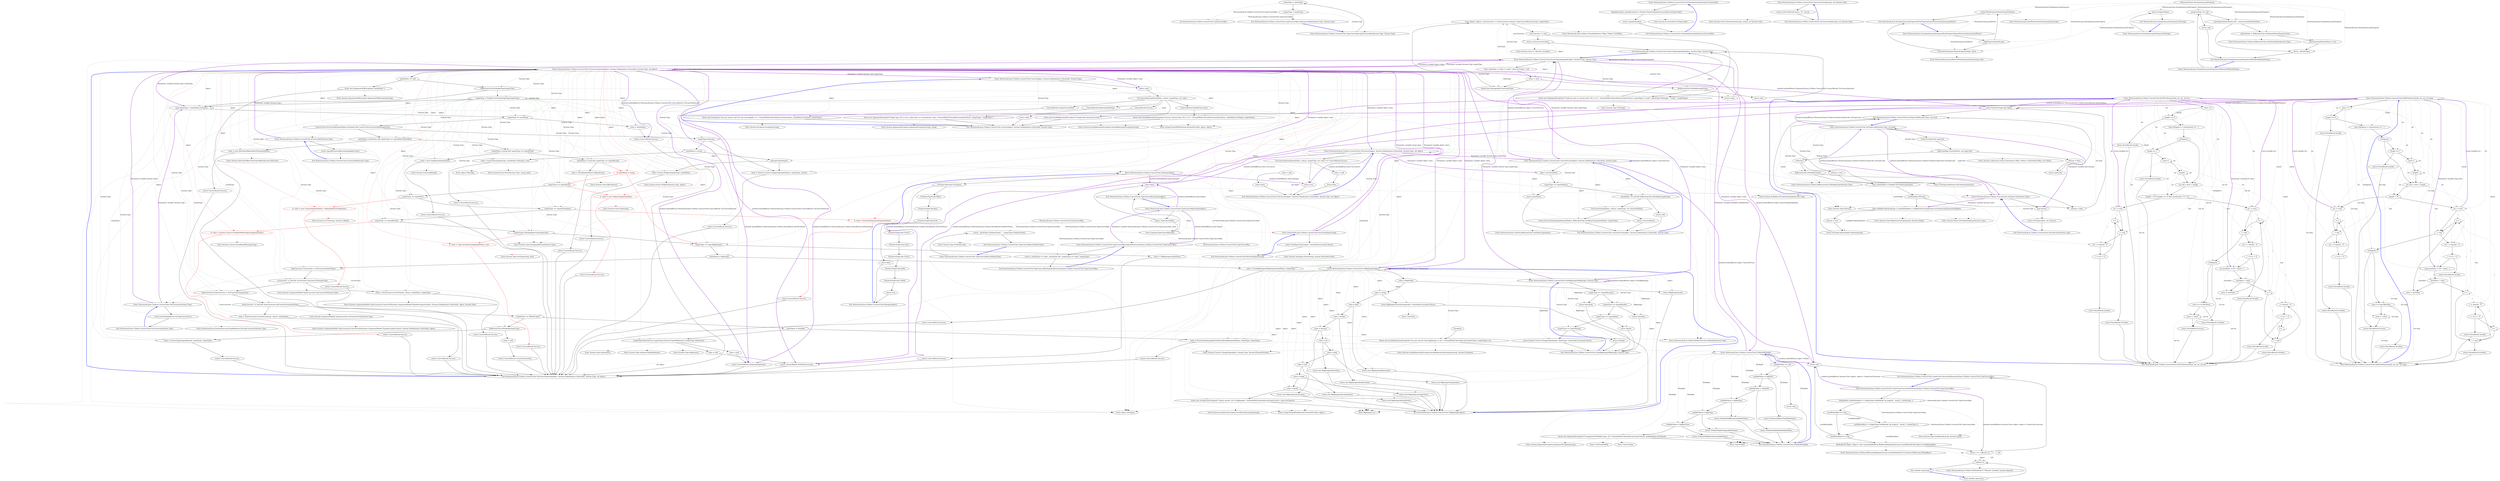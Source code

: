 digraph  {
n379 [label="out Newtonsoft.Json.Utilities.ConvertUtils.TypeConvertKey", span=""];
n380 [label="Newtonsoft.Json.Utilities.ConvertUtils.TypeConvertKey", span=""];
n381 [label="ref Newtonsoft.Json.Utilities.ConvertUtils.TypeConvertKey", span=""];
n382 [label=call, span=""];
n0 [cluster="Newtonsoft.Json.Utilities.ConvertUtils.GetTypeCode(System.Type)", label="Entry Newtonsoft.Json.Utilities.ConvertUtils.GetTypeCode(System.Type)", span="184-184"];
n1 [cluster="Newtonsoft.Json.Utilities.ConvertUtils.GetTypeCode(System.Type)", label="bool isEnum", span="186-186"];
n2 [cluster="Newtonsoft.Json.Utilities.ConvertUtils.GetTypeCode(System.Type)", label="return GetTypeCode(t, out isEnum);", span="187-187"];
n3 [cluster="Newtonsoft.Json.Utilities.ConvertUtils.GetTypeCode(System.Type)", label="Exit Newtonsoft.Json.Utilities.ConvertUtils.GetTypeCode(System.Type)", span="184-184"];
n4 [cluster="Newtonsoft.Json.Utilities.ConvertUtils.GetTypeCode(System.Type, out bool)", label="Entry Newtonsoft.Json.Utilities.ConvertUtils.GetTypeCode(System.Type, out bool)", span="190-190"];
n5 [cluster="Newtonsoft.Json.Utilities.ConvertUtils.GetTypeCode(System.Type, out bool)", label="PrimitiveTypeCode typeCode", span="192-192"];
n6 [cluster="Newtonsoft.Json.Utilities.ConvertUtils.GetTypeCode(System.Type, out bool)", label="TypeCodeMap.TryGetValue(t, out typeCode)", span="193-193"];
n9 [cluster="Newtonsoft.Json.Utilities.ConvertUtils.GetTypeCode(System.Type, out bool)", label="t.IsEnum()", span="199-199"];
n11 [cluster="Newtonsoft.Json.Utilities.ConvertUtils.GetTypeCode(System.Type, out bool)", label="return GetTypeCode(Enum.GetUnderlyingType(t));", span="202-202"];
n12 [cluster="Newtonsoft.Json.Utilities.ConvertUtils.GetTypeCode(System.Type, out bool)", label="ReflectionUtils.IsNullableType(t)", span="206-206"];
n13 [cluster="Newtonsoft.Json.Utilities.ConvertUtils.GetTypeCode(System.Type, out bool)", label="Type nonNullable = Nullable.GetUnderlyingType(t)", span="208-208"];
n7 [cluster="Newtonsoft.Json.Utilities.ConvertUtils.GetTypeCode(System.Type, out bool)", label="isEnum = false", span="195-195"];
n21 [cluster="System.Collections.Generic.Dictionary<TKey, TValue>.TryGetValue(TKey, out TValue)", label="Entry System.Collections.Generic.Dictionary<TKey, TValue>.TryGetValue(TKey, out TValue)", span="0-0"];
n8 [cluster="Newtonsoft.Json.Utilities.ConvertUtils.GetTypeCode(System.Type, out bool)", label="return typeCode;", span="196-196"];
n10 [cluster="Newtonsoft.Json.Utilities.ConvertUtils.GetTypeCode(System.Type, out bool)", label="isEnum = true", span="201-201"];
n22 [cluster="System.Type.IsEnum()", label="Entry System.Type.IsEnum()", span="173-173"];
n18 [cluster="Newtonsoft.Json.Utilities.ConvertUtils.GetTypeCode(System.Type, out bool)", label="isEnum = false", span="217-217"];
n24 [cluster="Newtonsoft.Json.Utilities.ReflectionUtils.IsNullableType(System.Type)", label="Entry Newtonsoft.Json.Utilities.ReflectionUtils.IsNullableType(System.Type)", span="247-247"];
n14 [cluster="Newtonsoft.Json.Utilities.ConvertUtils.GetTypeCode(System.Type, out bool)", label="nonNullable.IsEnum()", span="209-209"];
n25 [cluster="System.Nullable.GetUnderlyingType(System.Type)", label="Entry System.Nullable.GetUnderlyingType(System.Type)", span="0-0"];
n15 [cluster="Newtonsoft.Json.Utilities.ConvertUtils.GetTypeCode(System.Type, out bool)", label="Type nullableUnderlyingType = typeof(Nullable<>).MakeGenericType(Enum.GetUnderlyingType(nonNullable))", span="211-211"];
n16 [cluster="Newtonsoft.Json.Utilities.ConvertUtils.GetTypeCode(System.Type, out bool)", label="isEnum = true", span="212-212"];
n23 [cluster="System.Enum.GetUnderlyingType(System.Type)", label="Entry System.Enum.GetUnderlyingType(System.Type)", span="0-0"];
n26 [cluster="System.Type.MakeGenericType(params System.Type[])", label="Entry System.Type.MakeGenericType(params System.Type[])", span="0-0"];
n17 [cluster="Newtonsoft.Json.Utilities.ConvertUtils.GetTypeCode(System.Type, out bool)", label="return GetTypeCode(nullableUnderlyingType);", span="213-213"];
n19 [cluster="Newtonsoft.Json.Utilities.ConvertUtils.GetTypeCode(System.Type, out bool)", label="return PrimitiveTypeCode.Object;", span="218-218"];
n20 [cluster="Newtonsoft.Json.Utilities.ConvertUtils.GetTypeCode(System.Type, out bool)", label="Exit Newtonsoft.Json.Utilities.ConvertUtils.GetTypeCode(System.Type, out bool)", span="190-190"];
n27 [cluster="Newtonsoft.Json.Utilities.ConvertUtils.GetTypeInformation(System.IConvertible)", label="Entry Newtonsoft.Json.Utilities.ConvertUtils.GetTypeInformation(System.IConvertible)", span="222-222"];
n28 [cluster="Newtonsoft.Json.Utilities.ConvertUtils.GetTypeInformation(System.IConvertible)", label="TypeInformation typeInformation = PrimitiveTypeCodes[(int)convertable.GetTypeCode()]", span="224-224"];
n29 [cluster="Newtonsoft.Json.Utilities.ConvertUtils.GetTypeInformation(System.IConvertible)", label="return typeInformation;", span="225-225"];
n31 [cluster="System.IConvertible.GetTypeCode()", label="Entry System.IConvertible.GetTypeCode()", span="0-0"];
n30 [cluster="Newtonsoft.Json.Utilities.ConvertUtils.GetTypeInformation(System.IConvertible)", label="Exit Newtonsoft.Json.Utilities.ConvertUtils.GetTypeInformation(System.IConvertible)", span="222-222"];
n32 [cluster="Newtonsoft.Json.Utilities.ConvertUtils.IsConvertible(System.Type)", label="Entry Newtonsoft.Json.Utilities.ConvertUtils.IsConvertible(System.Type)", span="229-229"];
n33 [cluster="Newtonsoft.Json.Utilities.ConvertUtils.IsConvertible(System.Type)", label="return typeof(IConvertible).IsAssignableFrom(t);", span="232-232"];
n34 [cluster="Newtonsoft.Json.Utilities.ConvertUtils.IsConvertible(System.Type)", label="Exit Newtonsoft.Json.Utilities.ConvertUtils.IsConvertible(System.Type)", span="229-229"];
n35 [cluster="System.Type.IsAssignableFrom(System.Type)", label="Entry System.Type.IsAssignableFrom(System.Type)", span="0-0"];
n36 [cluster="Newtonsoft.Json.Utilities.ConvertUtils.ParseTimeSpan(string)", label="Entry Newtonsoft.Json.Utilities.ConvertUtils.ParseTimeSpan(string)", span="240-240"];
n37 [cluster="Newtonsoft.Json.Utilities.ConvertUtils.ParseTimeSpan(string)", label="return TimeSpan.Parse(input, CultureInfo.InvariantCulture);", span="243-243"];
n38 [cluster="Newtonsoft.Json.Utilities.ConvertUtils.ParseTimeSpan(string)", label="Exit Newtonsoft.Json.Utilities.ConvertUtils.ParseTimeSpan(string)", span="240-240"];
n39 [cluster="System.TimeSpan.Parse(string, System.IFormatProvider)", label="Entry System.TimeSpan.Parse(string, System.IFormatProvider)", span="0-0"];
n40 [cluster="Newtonsoft.Json.Utilities.ConvertUtils.TypeConvertKey.TypeConvertKey(System.Type, System.Type)", label="Entry Newtonsoft.Json.Utilities.ConvertUtils.TypeConvertKey.TypeConvertKey(System.Type, System.Type)", span="264-264"];
n41 [cluster="Newtonsoft.Json.Utilities.ConvertUtils.TypeConvertKey.TypeConvertKey(System.Type, System.Type)", label="_initialType = initialType", span="266-266"];
n42 [cluster="Newtonsoft.Json.Utilities.ConvertUtils.TypeConvertKey.TypeConvertKey(System.Type, System.Type)", label="_targetType = targetType", span="267-267"];
n43 [cluster="Newtonsoft.Json.Utilities.ConvertUtils.TypeConvertKey.TypeConvertKey(System.Type, System.Type)", label="Exit Newtonsoft.Json.Utilities.ConvertUtils.TypeConvertKey.TypeConvertKey(System.Type, System.Type)", span="264-264"];
n44 [cluster="Newtonsoft.Json.Utilities.ConvertUtils.TypeConvertKey.GetHashCode()", label="Entry Newtonsoft.Json.Utilities.ConvertUtils.TypeConvertKey.GetHashCode()", span="270-270"];
n45 [cluster="Newtonsoft.Json.Utilities.ConvertUtils.TypeConvertKey.GetHashCode()", label="return _initialType.GetHashCode() ^ _targetType.GetHashCode();", span="272-272"];
n46 [cluster="Newtonsoft.Json.Utilities.ConvertUtils.TypeConvertKey.GetHashCode()", label="Exit Newtonsoft.Json.Utilities.ConvertUtils.TypeConvertKey.GetHashCode()", span="270-270"];
n47 [cluster="System.Type.GetHashCode()", label="Entry System.Type.GetHashCode()", span="0-0"];
n48 [cluster="Newtonsoft.Json.Utilities.ConvertUtils.TypeConvertKey.Equals(object)", label="Entry Newtonsoft.Json.Utilities.ConvertUtils.TypeConvertKey.Equals(object)", span="275-275"];
n49 [cluster="Newtonsoft.Json.Utilities.ConvertUtils.TypeConvertKey.Equals(object)", label="!(obj is TypeConvertKey)", span="277-277"];
n51 [cluster="Newtonsoft.Json.Utilities.ConvertUtils.TypeConvertKey.Equals(object)", label="return Equals((TypeConvertKey)obj);", span="280-280"];
n50 [cluster="Newtonsoft.Json.Utilities.ConvertUtils.TypeConvertKey.Equals(object)", label="return false;", span="278-278"];
n52 [cluster="Newtonsoft.Json.Utilities.ConvertUtils.TypeConvertKey.Equals(object)", label="Exit Newtonsoft.Json.Utilities.ConvertUtils.TypeConvertKey.Equals(object)", span="275-275"];
n53 [cluster="Newtonsoft.Json.Utilities.ConvertUtils.TypeConvertKey.Equals(Newtonsoft.Json.Utilities.ConvertUtils.TypeConvertKey)", label="Entry Newtonsoft.Json.Utilities.ConvertUtils.TypeConvertKey.Equals(Newtonsoft.Json.Utilities.ConvertUtils.TypeConvertKey)", span="283-283"];
n54 [cluster="Newtonsoft.Json.Utilities.ConvertUtils.TypeConvertKey.Equals(Newtonsoft.Json.Utilities.ConvertUtils.TypeConvertKey)", label="return (_initialType == other._initialType && _targetType == other._targetType);", span="285-285"];
n55 [cluster="Newtonsoft.Json.Utilities.ConvertUtils.TypeConvertKey.Equals(Newtonsoft.Json.Utilities.ConvertUtils.TypeConvertKey)", label="Exit Newtonsoft.Json.Utilities.ConvertUtils.TypeConvertKey.Equals(Newtonsoft.Json.Utilities.ConvertUtils.TypeConvertKey)", span="283-283"];
n56 [cluster="Newtonsoft.Json.Utilities.ConvertUtils.CreateCastConverter(Newtonsoft.Json.Utilities.ConvertUtils.TypeConvertKey)", label="Entry Newtonsoft.Json.Utilities.ConvertUtils.CreateCastConverter(Newtonsoft.Json.Utilities.ConvertUtils.TypeConvertKey)", span="292-292"];
n57 [cluster="Newtonsoft.Json.Utilities.ConvertUtils.CreateCastConverter(Newtonsoft.Json.Utilities.ConvertUtils.TypeConvertKey)", label="MethodInfo castMethodInfo = t.TargetType.GetMethod(''op_Implicit'', new[] { t.InitialType })", span="294-294"];
n58 [cluster="Newtonsoft.Json.Utilities.ConvertUtils.CreateCastConverter(Newtonsoft.Json.Utilities.ConvertUtils.TypeConvertKey)", label="castMethodInfo == null", span="295-295"];
n65 [cluster="System.Type.GetMethod(string, System.Type[])", label="Entry System.Type.GetMethod(string, System.Type[])", span="0-0"];
n59 [cluster="Newtonsoft.Json.Utilities.ConvertUtils.CreateCastConverter(Newtonsoft.Json.Utilities.ConvertUtils.TypeConvertKey)", label="castMethodInfo = t.TargetType.GetMethod(''op_Explicit'', new[] { t.InitialType })", span="296-296"];
n60 [cluster="Newtonsoft.Json.Utilities.ConvertUtils.CreateCastConverter(Newtonsoft.Json.Utilities.ConvertUtils.TypeConvertKey)", label="castMethodInfo == null", span="298-298"];
n62 [cluster="Newtonsoft.Json.Utilities.ConvertUtils.CreateCastConverter(Newtonsoft.Json.Utilities.ConvertUtils.TypeConvertKey)", label="MethodCall<object, object> call = JsonTypeReflector.ReflectionDelegateFactory.CreateMethodCall<object>(castMethodInfo)", span="301-301"];
n61 [cluster="Newtonsoft.Json.Utilities.ConvertUtils.CreateCastConverter(Newtonsoft.Json.Utilities.ConvertUtils.TypeConvertKey)", label="return null;", span="299-299"];
n63 [cluster="Newtonsoft.Json.Utilities.ConvertUtils.CreateCastConverter(Newtonsoft.Json.Utilities.ConvertUtils.TypeConvertKey)", label="return o => call(null, o);", span="303-303"];
n66 [cluster="Newtonsoft.Json.Utilities.ReflectionDelegateFactory.CreateMethodCall<T>(System.Reflection.MethodBase)", label="Entry Newtonsoft.Json.Utilities.ReflectionDelegateFactory.CreateMethodCall<T>(System.Reflection.MethodBase)", span="64-64"];
n68 [cluster="lambda expression", label="call(null, o)", span="303-303"];
n64 [cluster="Newtonsoft.Json.Utilities.ConvertUtils.CreateCastConverter(Newtonsoft.Json.Utilities.ConvertUtils.TypeConvertKey)", label="Exit Newtonsoft.Json.Utilities.ConvertUtils.CreateCastConverter(Newtonsoft.Json.Utilities.ConvertUtils.TypeConvertKey)", span="292-292"];
n67 [cluster="lambda expression", label="Entry lambda expression", span="303-303"];
n69 [cluster="lambda expression", label="Exit lambda expression", span="303-303"];
n70 [cluster="Newtonsoft.Json.Utilities.MethodCall<T, TResult>.Invoke(T, params object[])", label="Entry Newtonsoft.Json.Utilities.MethodCall<T, TResult>.Invoke(T, params object[])", span="27-27"];
n71 [cluster="Newtonsoft.Json.Utilities.ConvertUtils.ToBigInteger(object)", label="Entry Newtonsoft.Json.Utilities.ConvertUtils.ToBigInteger(object)", span="307-307"];
n72 [cluster="Newtonsoft.Json.Utilities.ConvertUtils.ToBigInteger(object)", label="value is BigInteger", span="309-309"];
n73 [cluster="Newtonsoft.Json.Utilities.ConvertUtils.ToBigInteger(object)", label="return (BigInteger)value;", span="310-310"];
n74 [cluster="Newtonsoft.Json.Utilities.ConvertUtils.ToBigInteger(object)", label="value is string", span="311-311"];
n75 [cluster="Newtonsoft.Json.Utilities.ConvertUtils.ToBigInteger(object)", label="return BigInteger.Parse((string)value, CultureInfo.InvariantCulture);", span="312-312"];
n76 [cluster="Newtonsoft.Json.Utilities.ConvertUtils.ToBigInteger(object)", label="value is float", span="313-313"];
n77 [cluster="Newtonsoft.Json.Utilities.ConvertUtils.ToBigInteger(object)", label="return new BigInteger((float)value);", span="314-314"];
n78 [cluster="Newtonsoft.Json.Utilities.ConvertUtils.ToBigInteger(object)", label="value is double", span="315-315"];
n79 [cluster="Newtonsoft.Json.Utilities.ConvertUtils.ToBigInteger(object)", label="return new BigInteger((double)value);", span="316-316"];
n80 [cluster="Newtonsoft.Json.Utilities.ConvertUtils.ToBigInteger(object)", label="value is decimal", span="317-317"];
n81 [cluster="Newtonsoft.Json.Utilities.ConvertUtils.ToBigInteger(object)", label="return new BigInteger((decimal)value);", span="318-318"];
n82 [cluster="Newtonsoft.Json.Utilities.ConvertUtils.ToBigInteger(object)", label="value is int", span="319-319"];
n83 [cluster="Newtonsoft.Json.Utilities.ConvertUtils.ToBigInteger(object)", label="return new BigInteger((int)value);", span="320-320"];
n84 [cluster="Newtonsoft.Json.Utilities.ConvertUtils.ToBigInteger(object)", label="value is long", span="321-321"];
n85 [cluster="Newtonsoft.Json.Utilities.ConvertUtils.ToBigInteger(object)", label="return new BigInteger((long)value);", span="322-322"];
n86 [cluster="Newtonsoft.Json.Utilities.ConvertUtils.ToBigInteger(object)", label="value is uint", span="323-323"];
n87 [cluster="Newtonsoft.Json.Utilities.ConvertUtils.ToBigInteger(object)", label="return new BigInteger((uint)value);", span="324-324"];
n88 [cluster="Newtonsoft.Json.Utilities.ConvertUtils.ToBigInteger(object)", label="value is ulong", span="325-325"];
n89 [cluster="Newtonsoft.Json.Utilities.ConvertUtils.ToBigInteger(object)", label="return new BigInteger((ulong)value);", span="326-326"];
n90 [cluster="Newtonsoft.Json.Utilities.ConvertUtils.ToBigInteger(object)", label="value is byte[]", span="327-327"];
n91 [cluster="Newtonsoft.Json.Utilities.ConvertUtils.ToBigInteger(object)", label="return new BigInteger((byte[])value);", span="328-328"];
n92 [cluster="Newtonsoft.Json.Utilities.ConvertUtils.ToBigInteger(object)", label="throw new InvalidCastException(''Cannot convert {0} to BigInteger.''.FormatWith(CultureInfo.InvariantCulture, value.GetType()));", span="330-330"];
n93 [cluster="Newtonsoft.Json.Utilities.ConvertUtils.ToBigInteger(object)", label="Exit Newtonsoft.Json.Utilities.ConvertUtils.ToBigInteger(object)", span="307-307"];
n95 [cluster="BigInteger.cstr", label="Entry BigInteger.cstr", span=""];
n96 [cluster="System.InvalidCastException.InvalidCastException(string)", label="Entry System.InvalidCastException.InvalidCastException(string)", span="0-0"];
n97 [cluster="object.GetType()", label="Entry object.GetType()", span="0-0"];
n98 [cluster="string.FormatWith(System.IFormatProvider, object)", label="Entry string.FormatWith(System.IFormatProvider, object)", span="47-47"];
n94 [cluster="Unk.Parse", label="Entry Unk.Parse", span=""];
n99 [cluster="Newtonsoft.Json.Utilities.ConvertUtils.FromBigInteger(BigInteger, System.Type)", label="Entry Newtonsoft.Json.Utilities.ConvertUtils.FromBigInteger(BigInteger, System.Type)", span="333-333"];
n100 [cluster="Newtonsoft.Json.Utilities.ConvertUtils.FromBigInteger(BigInteger, System.Type)", label="targetType == typeof(decimal)", span="335-335"];
n101 [cluster="Newtonsoft.Json.Utilities.ConvertUtils.FromBigInteger(BigInteger, System.Type)", label="return (decimal)i;", span="336-336"];
n102 [cluster="Newtonsoft.Json.Utilities.ConvertUtils.FromBigInteger(BigInteger, System.Type)", label="targetType == typeof(double)", span="337-337"];
n103 [cluster="Newtonsoft.Json.Utilities.ConvertUtils.FromBigInteger(BigInteger, System.Type)", label="return (double)i;", span="338-338"];
n104 [cluster="Newtonsoft.Json.Utilities.ConvertUtils.FromBigInteger(BigInteger, System.Type)", label="targetType == typeof(float)", span="339-339"];
n105 [cluster="Newtonsoft.Json.Utilities.ConvertUtils.FromBigInteger(BigInteger, System.Type)", label="return (float)i;", span="340-340"];
n106 [cluster="Newtonsoft.Json.Utilities.ConvertUtils.FromBigInteger(BigInteger, System.Type)", label="targetType == typeof(ulong)", span="341-341"];
n107 [cluster="Newtonsoft.Json.Utilities.ConvertUtils.FromBigInteger(BigInteger, System.Type)", label="return (ulong)i;", span="342-342"];
n108 [cluster="Newtonsoft.Json.Utilities.ConvertUtils.FromBigInteger(BigInteger, System.Type)", label="return System.Convert.ChangeType((long)i, targetType, CultureInfo.InvariantCulture);", span="346-346"];
n110 [cluster="Newtonsoft.Json.Utilities.ConvertUtils.FromBigInteger(BigInteger, System.Type)", label="throw new InvalidOperationException(''Can not convert from BigInteger to {0}.''.FormatWith(CultureInfo.InvariantCulture, targetType), ex);", span="350-350"];
n109 [cluster="Newtonsoft.Json.Utilities.ConvertUtils.FromBigInteger(BigInteger, System.Type)", label=Exception, span="348-348"];
n111 [cluster="Newtonsoft.Json.Utilities.ConvertUtils.FromBigInteger(BigInteger, System.Type)", label="Exit Newtonsoft.Json.Utilities.ConvertUtils.FromBigInteger(BigInteger, System.Type)", span="333-333"];
n112 [cluster="System.Convert.ChangeType(object, System.Type, System.IFormatProvider)", label="Entry System.Convert.ChangeType(object, System.Type, System.IFormatProvider)", span="0-0"];
n113 [cluster="System.InvalidOperationException.InvalidOperationException(string, System.Exception)", label="Entry System.InvalidOperationException.InvalidOperationException(string, System.Exception)", span="0-0"];
n114 [cluster="Newtonsoft.Json.Utilities.ConvertUtils.Convert(object, System.Globalization.CultureInfo, System.Type)", label="Entry Newtonsoft.Json.Utilities.ConvertUtils.Convert(object, System.Globalization.CultureInfo, System.Type)", span="364-364"];
n115 [cluster="Newtonsoft.Json.Utilities.ConvertUtils.Convert(object, System.Globalization.CultureInfo, System.Type)", label="object value", span="366-366"];
n116 [cluster="Newtonsoft.Json.Utilities.ConvertUtils.Convert(object, System.Globalization.CultureInfo, System.Type)", label="TryConvertInternal(initialValue, culture, targetType, out value)", span="367-367"];
n120 [cluster="Newtonsoft.Json.Utilities.ConvertUtils.Convert(object, System.Globalization.CultureInfo, System.Type)", label="throw new Exception(''Can not convert null {0} into non-nullable {1}.''.FormatWith(CultureInfo.InvariantCulture, initialValue.GetType(), targetType));", span="372-372"];
n122 [cluster="Newtonsoft.Json.Utilities.ConvertUtils.Convert(object, System.Globalization.CultureInfo, System.Type)", label="throw new ArgumentException(''Target type {0} is not a value type or a non-abstract class.''.FormatWith(CultureInfo.InvariantCulture, targetType), ''targetType'');", span="374-374"];
n124 [cluster="Newtonsoft.Json.Utilities.ConvertUtils.Convert(object, System.Globalization.CultureInfo, System.Type)", label="throw new InvalidOperationException(''Can not convert from {0} to {1}.''.FormatWith(CultureInfo.InvariantCulture, initialValue.GetType(), targetType));", span="376-376"];
n117 [cluster="Newtonsoft.Json.Utilities.ConvertUtils.Convert(object, System.Globalization.CultureInfo, System.Type)", label="ConvertResult.Success", span="369-369"];
n119 [cluster="Newtonsoft.Json.Utilities.ConvertUtils.Convert(object, System.Globalization.CultureInfo, System.Type)", label="ConvertResult.CannotConvertNull", span="371-371"];
n121 [cluster="Newtonsoft.Json.Utilities.ConvertUtils.Convert(object, System.Globalization.CultureInfo, System.Type)", label="ConvertResult.NotInstantiableType", span="373-373"];
n123 [cluster="Newtonsoft.Json.Utilities.ConvertUtils.Convert(object, System.Globalization.CultureInfo, System.Type)", label="ConvertResult.NoValidConversion", span="375-375"];
n125 [cluster="Newtonsoft.Json.Utilities.ConvertUtils.Convert(object, System.Globalization.CultureInfo, System.Type)", label="throw new InvalidOperationException(''Unexpected conversion result.'');", span="378-378"];
n127 [cluster="Newtonsoft.Json.Utilities.ConvertUtils.TryConvertInternal(object, System.Globalization.CultureInfo, System.Type, out object)", label="Entry Newtonsoft.Json.Utilities.ConvertUtils.TryConvertInternal(object, System.Globalization.CultureInfo, System.Type, out object)", span="399-399"];
n118 [cluster="Newtonsoft.Json.Utilities.ConvertUtils.Convert(object, System.Globalization.CultureInfo, System.Type)", label="return value;", span="370-370"];
n126 [cluster="Newtonsoft.Json.Utilities.ConvertUtils.Convert(object, System.Globalization.CultureInfo, System.Type)", label="Exit Newtonsoft.Json.Utilities.ConvertUtils.Convert(object, System.Globalization.CultureInfo, System.Type)", span="364-364"];
n131 [cluster="System.InvalidOperationException.InvalidOperationException(string)", label="Entry System.InvalidOperationException.InvalidOperationException(string)", span="0-0"];
n129 [cluster="string.FormatWith(System.IFormatProvider, object, object)", label="Entry string.FormatWith(System.IFormatProvider, object, object)", span="52-52"];
n130 [cluster="System.ArgumentException.ArgumentException(string, string)", label="Entry System.ArgumentException.ArgumentException(string, string)", span="0-0"];
n128 [cluster="System.Exception.Exception(string)", label="Entry System.Exception.Exception(string)", span="0-0"];
n132 [cluster="Newtonsoft.Json.Utilities.ConvertUtils.TryConvert(object, System.Globalization.CultureInfo, System.Type, out object)", label="Entry Newtonsoft.Json.Utilities.ConvertUtils.TryConvert(object, System.Globalization.CultureInfo, System.Type, out object)", span="382-382"];
n133 [cluster="Newtonsoft.Json.Utilities.ConvertUtils.TryConvert(object, System.Globalization.CultureInfo, System.Type, out object)", label="TryConvertInternal(initialValue, culture, targetType, out value) == ConvertResult.Success", span="386-386"];
n134 [cluster="Newtonsoft.Json.Utilities.ConvertUtils.TryConvert(object, System.Globalization.CultureInfo, System.Type, out object)", label="return true;", span="387-387"];
n135 [cluster="Newtonsoft.Json.Utilities.ConvertUtils.TryConvert(object, System.Globalization.CultureInfo, System.Type, out object)", label="value = null", span="389-389"];
n136 [cluster="Newtonsoft.Json.Utilities.ConvertUtils.TryConvert(object, System.Globalization.CultureInfo, System.Type, out object)", label="return false;", span="390-390"];
n137 [cluster="Newtonsoft.Json.Utilities.ConvertUtils.TryConvert(object, System.Globalization.CultureInfo, System.Type, out object)", label="value = null", span="394-394"];
n138 [cluster="Newtonsoft.Json.Utilities.ConvertUtils.TryConvert(object, System.Globalization.CultureInfo, System.Type, out object)", label="return false;", span="395-395"];
n139 [cluster="Newtonsoft.Json.Utilities.ConvertUtils.TryConvert(object, System.Globalization.CultureInfo, System.Type, out object)", label="Exit Newtonsoft.Json.Utilities.ConvertUtils.TryConvert(object, System.Globalization.CultureInfo, System.Type, out object)", span="382-382"];
n140 [cluster="Newtonsoft.Json.Utilities.ConvertUtils.TryConvertInternal(object, System.Globalization.CultureInfo, System.Type, out object)", label="initialValue == null", span="401-401"];
n142 [cluster="Newtonsoft.Json.Utilities.ConvertUtils.TryConvertInternal(object, System.Globalization.CultureInfo, System.Type, out object)", label="ReflectionUtils.IsNullableType(targetType)", span="404-404"];
n143 [cluster="Newtonsoft.Json.Utilities.ConvertUtils.TryConvertInternal(object, System.Globalization.CultureInfo, System.Type, out object)", label="targetType = Nullable.GetUnderlyingType(targetType)", span="405-405"];
n144 [cluster="Newtonsoft.Json.Utilities.ConvertUtils.TryConvertInternal(object, System.Globalization.CultureInfo, System.Type, out object)", label="Type initialType = initialValue.GetType()", span="407-407"];
n145 [cluster="Newtonsoft.Json.Utilities.ConvertUtils.TryConvertInternal(object, System.Globalization.CultureInfo, System.Type, out object)", label="targetType == initialType", span="409-409"];
n146 [cluster="Newtonsoft.Json.Utilities.ConvertUtils.TryConvertInternal(object, System.Globalization.CultureInfo, System.Type, out object)", label="value = initialValue", span="411-411"];
n148 [cluster="Newtonsoft.Json.Utilities.ConvertUtils.TryConvertInternal(object, System.Globalization.CultureInfo, System.Type, out object)", label="ConvertUtils.IsConvertible(initialValue.GetType()) && ConvertUtils.IsConvertible(targetType)", span="416-416"];
n149 [cluster="Newtonsoft.Json.Utilities.ConvertUtils.TryConvertInternal(object, System.Globalization.CultureInfo, System.Type, out object)", label="targetType.IsEnum()", span="418-418"];
n150 [cluster="Newtonsoft.Json.Utilities.ConvertUtils.TryConvertInternal(object, System.Globalization.CultureInfo, System.Type, out object)", label="initialValue is string", span="420-420"];
n151 [cluster="Newtonsoft.Json.Utilities.ConvertUtils.TryConvertInternal(object, System.Globalization.CultureInfo, System.Type, out object)", label="value = Enum.Parse(targetType, initialValue.ToString(), true)", span="422-422"];
n153 [cluster="Newtonsoft.Json.Utilities.ConvertUtils.TryConvertInternal(object, System.Globalization.CultureInfo, System.Type, out object)", label="IsInteger(initialValue)", span="425-425"];
n154 [cluster="Newtonsoft.Json.Utilities.ConvertUtils.TryConvertInternal(object, System.Globalization.CultureInfo, System.Type, out object)", label="value = Enum.ToObject(targetType, initialValue)", span="427-427"];
n156 [cluster="Newtonsoft.Json.Utilities.ConvertUtils.TryConvertInternal(object, System.Globalization.CultureInfo, System.Type, out object)", label="value = System.Convert.ChangeType(initialValue, targetType, culture)", span="432-432"];
n158 [cluster="Newtonsoft.Json.Utilities.ConvertUtils.TryConvertInternal(object, System.Globalization.CultureInfo, System.Type, out object)", label="initialValue is DateTime && targetType == typeof(DateTimeOffset)", span="437-437"];
n159 [cluster="Newtonsoft.Json.Utilities.ConvertUtils.TryConvertInternal(object, System.Globalization.CultureInfo, System.Type, out object)", label="value = new DateTimeOffset((DateTime)initialValue)", span="439-439"];
n161 [cluster="Newtonsoft.Json.Utilities.ConvertUtils.TryConvertInternal(object, System.Globalization.CultureInfo, System.Type, out object)", label="initialValue is byte[] && targetType == typeof(Guid)", span="444-444"];
n162 [cluster="Newtonsoft.Json.Utilities.ConvertUtils.TryConvertInternal(object, System.Globalization.CultureInfo, System.Type, out object)", label="value = new Guid((byte[])initialValue)", span="446-446"];
n164 [cluster="Newtonsoft.Json.Utilities.ConvertUtils.TryConvertInternal(object, System.Globalization.CultureInfo, System.Type, out object)", label="initialValue is Guid && targetType == typeof(byte[])", span="450-450"];
n165 [cluster="Newtonsoft.Json.Utilities.ConvertUtils.TryConvertInternal(object, System.Globalization.CultureInfo, System.Type, out object)", label="value = ((Guid)initialValue).ToByteArray()", span="452-452"];
n167 [cluster="Newtonsoft.Json.Utilities.ConvertUtils.TryConvertInternal(object, System.Globalization.CultureInfo, System.Type, out object)", color=red, community=0, label="0: initialValue is string", span="456-456"];
n168 [cluster="Newtonsoft.Json.Utilities.ConvertUtils.TryConvertInternal(object, System.Globalization.CultureInfo, System.Type, out object)", label="targetType == typeof(Guid)", span="458-458"];
n169 [cluster="Newtonsoft.Json.Utilities.ConvertUtils.TryConvertInternal(object, System.Globalization.CultureInfo, System.Type, out object)", color=red, community=0, label="0: value = new Guid((string)initialValue)", span="460-460"];
n171 [cluster="Newtonsoft.Json.Utilities.ConvertUtils.TryConvertInternal(object, System.Globalization.CultureInfo, System.Type, out object)", label="targetType == typeof(Uri)", span="463-463"];
n172 [cluster="Newtonsoft.Json.Utilities.ConvertUtils.TryConvertInternal(object, System.Globalization.CultureInfo, System.Type, out object)", color=red, community=0, label="0: value = new Uri((string)initialValue, UriKind.RelativeOrAbsolute)", span="465-465"];
n174 [cluster="Newtonsoft.Json.Utilities.ConvertUtils.TryConvertInternal(object, System.Globalization.CultureInfo, System.Type, out object)", label="targetType == typeof(TimeSpan)", span="468-468"];
n175 [cluster="Newtonsoft.Json.Utilities.ConvertUtils.TryConvertInternal(object, System.Globalization.CultureInfo, System.Type, out object)", color=red, community=0, label="0: value = ParseTimeSpan((string)initialValue)", span="470-470"];
n177 [cluster="Newtonsoft.Json.Utilities.ConvertUtils.TryConvertInternal(object, System.Globalization.CultureInfo, System.Type, out object)", label="targetType == typeof(byte[])", span="473-473"];
n178 [cluster="Newtonsoft.Json.Utilities.ConvertUtils.TryConvertInternal(object, System.Globalization.CultureInfo, System.Type, out object)", color=red, community=0, label="0: value = System.Convert.FromBase64String((string)initialValue)", span="475-475"];
n180 [cluster="Newtonsoft.Json.Utilities.ConvertUtils.TryConvertInternal(object, System.Globalization.CultureInfo, System.Type, out object)", label="typeof(Type).IsAssignableFrom(targetType)", span="478-478"];
n181 [cluster="Newtonsoft.Json.Utilities.ConvertUtils.TryConvertInternal(object, System.Globalization.CultureInfo, System.Type, out object)", color=red, community=0, label="0: value = Type.GetType((string)initialValue, true)", span="480-480"];
n183 [cluster="Newtonsoft.Json.Utilities.ConvertUtils.TryConvertInternal(object, System.Globalization.CultureInfo, System.Type, out object)", label="targetType == typeof(BigInteger)", span="486-486"];
n184 [cluster="Newtonsoft.Json.Utilities.ConvertUtils.TryConvertInternal(object, System.Globalization.CultureInfo, System.Type, out object)", label="value = ToBigInteger(initialValue)", span="488-488"];
n186 [cluster="Newtonsoft.Json.Utilities.ConvertUtils.TryConvertInternal(object, System.Globalization.CultureInfo, System.Type, out object)", label="initialValue is BigInteger", span="491-491"];
n187 [cluster="Newtonsoft.Json.Utilities.ConvertUtils.TryConvertInternal(object, System.Globalization.CultureInfo, System.Type, out object)", label="value = FromBigInteger((BigInteger)initialValue, targetType)", span="493-493"];
n190 [cluster="Newtonsoft.Json.Utilities.ConvertUtils.TryConvertInternal(object, System.Globalization.CultureInfo, System.Type, out object)", label="toConverter != null && toConverter.CanConvertTo(targetType)", span="502-502"];
n191 [cluster="Newtonsoft.Json.Utilities.ConvertUtils.TryConvertInternal(object, System.Globalization.CultureInfo, System.Type, out object)", label="value = toConverter.ConvertTo(null, culture, initialValue, targetType)", span="504-504"];
n193 [cluster="Newtonsoft.Json.Utilities.ConvertUtils.TryConvertInternal(object, System.Globalization.CultureInfo, System.Type, out object)", label="TypeConverter fromConverter = GetConverter(targetType)", span="508-508"];
n195 [cluster="Newtonsoft.Json.Utilities.ConvertUtils.TryConvertInternal(object, System.Globalization.CultureInfo, System.Type, out object)", label="value = fromConverter.ConvertFrom(null, culture, initialValue)", span="512-512"];
n197 [cluster="Newtonsoft.Json.Utilities.ConvertUtils.TryConvertInternal(object, System.Globalization.CultureInfo, System.Type, out object)", label="initialValue == DBNull.Value", span="518-518"];
n198 [cluster="Newtonsoft.Json.Utilities.ConvertUtils.TryConvertInternal(object, System.Globalization.CultureInfo, System.Type, out object)", label="ReflectionUtils.IsNullable(targetType)", span="520-520"];
n199 [cluster="Newtonsoft.Json.Utilities.ConvertUtils.TryConvertInternal(object, System.Globalization.CultureInfo, System.Type, out object)", label="value = EnsureTypeAssignable(null, initialType, targetType)", span="522-522"];
n203 [cluster="Newtonsoft.Json.Utilities.ConvertUtils.TryConvertInternal(object, System.Globalization.CultureInfo, System.Type, out object)", label="initialValue is INullable", span="532-532"];
n204 [cluster="Newtonsoft.Json.Utilities.ConvertUtils.TryConvertInternal(object, System.Globalization.CultureInfo, System.Type, out object)", label="value = EnsureTypeAssignable(ToValue((INullable)initialValue), initialType, targetType)", span="534-534"];
n206 [cluster="Newtonsoft.Json.Utilities.ConvertUtils.TryConvertInternal(object, System.Globalization.CultureInfo, System.Type, out object)", label="targetType.IsInterface() || targetType.IsGenericTypeDefinition() || targetType.IsAbstract()", span="539-539"];
n141 [cluster="Newtonsoft.Json.Utilities.ConvertUtils.TryConvertInternal(object, System.Globalization.CultureInfo, System.Type, out object)", label="throw new ArgumentNullException(''initialValue'');", span="402-402"];
n189 [cluster="Newtonsoft.Json.Utilities.ConvertUtils.TryConvertInternal(object, System.Globalization.CultureInfo, System.Type, out object)", label="TypeConverter toConverter = GetConverter(initialType)", span="500-500"];
n194 [cluster="Newtonsoft.Json.Utilities.ConvertUtils.TryConvertInternal(object, System.Globalization.CultureInfo, System.Type, out object)", label="fromConverter != null && fromConverter.CanConvertFrom(initialType)", span="510-510"];
n147 [cluster="Newtonsoft.Json.Utilities.ConvertUtils.TryConvertInternal(object, System.Globalization.CultureInfo, System.Type, out object)", label="return ConvertResult.Success;", span="412-412"];
n152 [cluster="Newtonsoft.Json.Utilities.ConvertUtils.TryConvertInternal(object, System.Globalization.CultureInfo, System.Type, out object)", label="return ConvertResult.Success;", span="423-423"];
n213 [cluster="object.ToString()", label="Entry object.ToString()", span="0-0"];
n214 [cluster="System.Enum.Parse(System.Type, string, bool)", label="Entry System.Enum.Parse(System.Type, string, bool)", span="0-0"];
n215 [cluster="Newtonsoft.Json.Utilities.ConvertUtils.IsInteger(object)", label="Entry Newtonsoft.Json.Utilities.ConvertUtils.IsInteger(object)", span="628-628"];
n155 [cluster="Newtonsoft.Json.Utilities.ConvertUtils.TryConvertInternal(object, System.Globalization.CultureInfo, System.Type, out object)", label="return ConvertResult.Success;", span="428-428"];
n216 [cluster="System.Enum.ToObject(System.Type, object)", label="Entry System.Enum.ToObject(System.Type, object)", span="0-0"];
n157 [cluster="Newtonsoft.Json.Utilities.ConvertUtils.TryConvertInternal(object, System.Globalization.CultureInfo, System.Type, out object)", label="return ConvertResult.Success;", span="433-433"];
n160 [cluster="Newtonsoft.Json.Utilities.ConvertUtils.TryConvertInternal(object, System.Globalization.CultureInfo, System.Type, out object)", label="return ConvertResult.Success;", span="440-440"];
n217 [cluster="System.DateTimeOffset.DateTimeOffset(System.DateTime)", label="Entry System.DateTimeOffset.DateTimeOffset(System.DateTime)", span="0-0"];
n163 [cluster="Newtonsoft.Json.Utilities.ConvertUtils.TryConvertInternal(object, System.Globalization.CultureInfo, System.Type, out object)", label="return ConvertResult.Success;", span="447-447"];
n218 [cluster="System.Guid.Guid(byte[])", label="Entry System.Guid.Guid(byte[])", span="0-0"];
n166 [cluster="Newtonsoft.Json.Utilities.ConvertUtils.TryConvertInternal(object, System.Globalization.CultureInfo, System.Type, out object)", label="return ConvertResult.Success;", span="453-453"];
n219 [cluster="System.Guid.ToByteArray()", label="Entry System.Guid.ToByteArray()", span="0-0"];
n170 [cluster="Newtonsoft.Json.Utilities.ConvertUtils.TryConvertInternal(object, System.Globalization.CultureInfo, System.Type, out object)", label="return ConvertResult.Success;", span="461-461"];
n220 [cluster="System.Guid.Guid(string)", label="Entry System.Guid.Guid(string)", span="0-0"];
n173 [cluster="Newtonsoft.Json.Utilities.ConvertUtils.TryConvertInternal(object, System.Globalization.CultureInfo, System.Type, out object)", label="return ConvertResult.Success;", span="466-466"];
n221 [cluster="System.Uri.Uri(string, System.UriKind)", label="Entry System.Uri.Uri(string, System.UriKind)", span="0-0"];
n176 [cluster="Newtonsoft.Json.Utilities.ConvertUtils.TryConvertInternal(object, System.Globalization.CultureInfo, System.Type, out object)", label="return ConvertResult.Success;", span="471-471"];
n179 [cluster="Newtonsoft.Json.Utilities.ConvertUtils.TryConvertInternal(object, System.Globalization.CultureInfo, System.Type, out object)", label="return ConvertResult.Success;", span="476-476"];
n222 [cluster="System.Convert.FromBase64String(string)", label="Entry System.Convert.FromBase64String(string)", span="0-0"];
n182 [cluster="Newtonsoft.Json.Utilities.ConvertUtils.TryConvertInternal(object, System.Globalization.CultureInfo, System.Type, out object)", label="return ConvertResult.Success;", span="481-481"];
n223 [cluster="System.Type.GetType(string, bool)", label="Entry System.Type.GetType(string, bool)", span="0-0"];
n185 [cluster="Newtonsoft.Json.Utilities.ConvertUtils.TryConvertInternal(object, System.Globalization.CultureInfo, System.Type, out object)", label="return ConvertResult.Success;", span="489-489"];
n188 [cluster="Newtonsoft.Json.Utilities.ConvertUtils.TryConvertInternal(object, System.Globalization.CultureInfo, System.Type, out object)", label="return ConvertResult.Success;", span="494-494"];
n224 [cluster="Newtonsoft.Json.Utilities.ConvertUtils.GetConverter(System.Type)", label="Entry Newtonsoft.Json.Utilities.ConvertUtils.GetConverter(System.Type)", span="622-622"];
n225 [cluster="System.ComponentModel.TypeConverter.CanConvertTo(System.Type)", label="Entry System.ComponentModel.TypeConverter.CanConvertTo(System.Type)", span="0-0"];
n192 [cluster="Newtonsoft.Json.Utilities.ConvertUtils.TryConvertInternal(object, System.Globalization.CultureInfo, System.Type, out object)", label="return ConvertResult.Success;", span="505-505"];
n226 [cluster="System.ComponentModel.TypeConverter.ConvertTo(System.ComponentModel.ITypeDescriptorContext, System.Globalization.CultureInfo, object, System.Type)", label="Entry System.ComponentModel.TypeConverter.ConvertTo(System.ComponentModel.ITypeDescriptorContext, System.Globalization.CultureInfo, object, System.Type)", span="0-0"];
n227 [cluster="System.ComponentModel.TypeConverter.CanConvertFrom(System.Type)", label="Entry System.ComponentModel.TypeConverter.CanConvertFrom(System.Type)", span="0-0"];
n196 [cluster="Newtonsoft.Json.Utilities.ConvertUtils.TryConvertInternal(object, System.Globalization.CultureInfo, System.Type, out object)", label="return ConvertResult.Success;", span="513-513"];
n228 [cluster="System.ComponentModel.TypeConverter.ConvertFrom(System.ComponentModel.ITypeDescriptorContext, System.Globalization.CultureInfo, object)", label="Entry System.ComponentModel.TypeConverter.ConvertFrom(System.ComponentModel.ITypeDescriptorContext, System.Globalization.CultureInfo, object)", span="0-0"];
n201 [cluster="Newtonsoft.Json.Utilities.ConvertUtils.TryConvertInternal(object, System.Globalization.CultureInfo, System.Type, out object)", label="value = null", span="527-527"];
n229 [cluster="Newtonsoft.Json.Utilities.ReflectionUtils.IsNullable(System.Type)", label="Entry Newtonsoft.Json.Utilities.ReflectionUtils.IsNullable(System.Type)", span="237-237"];
n200 [cluster="Newtonsoft.Json.Utilities.ConvertUtils.TryConvertInternal(object, System.Globalization.CultureInfo, System.Type, out object)", label="return ConvertResult.Success;", span="523-523"];
n230 [cluster="Newtonsoft.Json.Utilities.ConvertUtils.EnsureTypeAssignable(object, System.Type, System.Type)", label="Entry Newtonsoft.Json.Utilities.ConvertUtils.EnsureTypeAssignable(object, System.Type, System.Type)", span="579-579"];
n202 [cluster="Newtonsoft.Json.Utilities.ConvertUtils.TryConvertInternal(object, System.Globalization.CultureInfo, System.Type, out object)", label="return ConvertResult.CannotConvertNull;", span="528-528"];
n205 [cluster="Newtonsoft.Json.Utilities.ConvertUtils.TryConvertInternal(object, System.Globalization.CultureInfo, System.Type, out object)", label="return ConvertResult.Success;", span="535-535"];
n231 [cluster="Newtonsoft.Json.Utilities.ConvertUtils.ToValue(INullable)", label="Entry Newtonsoft.Json.Utilities.ConvertUtils.ToValue(INullable)", span="602-602"];
n207 [cluster="Newtonsoft.Json.Utilities.ConvertUtils.TryConvertInternal(object, System.Globalization.CultureInfo, System.Type, out object)", label="value = null", span="541-541"];
n209 [cluster="Newtonsoft.Json.Utilities.ConvertUtils.TryConvertInternal(object, System.Globalization.CultureInfo, System.Type, out object)", label="value = null", span="545-545"];
n232 [cluster="System.Type.IsInterface()", label="Entry System.Type.IsInterface()", span="128-128"];
n233 [cluster="System.Type.IsGenericTypeDefinition()", label="Entry System.Type.IsGenericTypeDefinition()", span="146-146"];
n234 [cluster="System.Type.IsAbstract()", label="Entry System.Type.IsAbstract()", span="492-492"];
n208 [cluster="Newtonsoft.Json.Utilities.ConvertUtils.TryConvertInternal(object, System.Globalization.CultureInfo, System.Type, out object)", label="return ConvertResult.NotInstantiableType;", span="542-542"];
n210 [cluster="Newtonsoft.Json.Utilities.ConvertUtils.TryConvertInternal(object, System.Globalization.CultureInfo, System.Type, out object)", label="return ConvertResult.NoValidConversion;", span="546-546"];
n211 [cluster="Newtonsoft.Json.Utilities.ConvertUtils.TryConvertInternal(object, System.Globalization.CultureInfo, System.Type, out object)", label="Exit Newtonsoft.Json.Utilities.ConvertUtils.TryConvertInternal(object, System.Globalization.CultureInfo, System.Type, out object)", span="399-399"];
n212 [cluster="System.ArgumentNullException.ArgumentNullException(string)", label="Entry System.ArgumentNullException.ArgumentNullException(string)", span="0-0"];
n235 [cluster="Newtonsoft.Json.Utilities.ConvertUtils.ConvertOrCast(object, System.Globalization.CultureInfo, System.Type)", label="Entry Newtonsoft.Json.Utilities.ConvertUtils.ConvertOrCast(object, System.Globalization.CultureInfo, System.Type)", span="562-562"];
n236 [cluster="Newtonsoft.Json.Utilities.ConvertUtils.ConvertOrCast(object, System.Globalization.CultureInfo, System.Type)", label="object convertedValue", span="564-564"];
n237 [cluster="Newtonsoft.Json.Utilities.ConvertUtils.ConvertOrCast(object, System.Globalization.CultureInfo, System.Type)", label="targetType == typeof(object)", span="566-566"];
n238 [cluster="Newtonsoft.Json.Utilities.ConvertUtils.ConvertOrCast(object, System.Globalization.CultureInfo, System.Type)", label="return initialValue;", span="567-567"];
n239 [cluster="Newtonsoft.Json.Utilities.ConvertUtils.ConvertOrCast(object, System.Globalization.CultureInfo, System.Type)", label="initialValue == null && ReflectionUtils.IsNullable(targetType)", span="569-569"];
n241 [cluster="Newtonsoft.Json.Utilities.ConvertUtils.ConvertOrCast(object, System.Globalization.CultureInfo, System.Type)", label="TryConvert(initialValue, culture, targetType, out convertedValue)", span="572-572"];
n243 [cluster="Newtonsoft.Json.Utilities.ConvertUtils.ConvertOrCast(object, System.Globalization.CultureInfo, System.Type)", label="return EnsureTypeAssignable(initialValue, ReflectionUtils.GetObjectType(initialValue), targetType);", span="575-575"];
n240 [cluster="Newtonsoft.Json.Utilities.ConvertUtils.ConvertOrCast(object, System.Globalization.CultureInfo, System.Type)", label="return null;", span="570-570"];
n242 [cluster="Newtonsoft.Json.Utilities.ConvertUtils.ConvertOrCast(object, System.Globalization.CultureInfo, System.Type)", label="return convertedValue;", span="573-573"];
n244 [cluster="Newtonsoft.Json.Utilities.ConvertUtils.ConvertOrCast(object, System.Globalization.CultureInfo, System.Type)", label="Exit Newtonsoft.Json.Utilities.ConvertUtils.ConvertOrCast(object, System.Globalization.CultureInfo, System.Type)", span="562-562"];
n245 [cluster="Newtonsoft.Json.Utilities.ReflectionUtils.GetObjectType(object)", label="Entry Newtonsoft.Json.Utilities.ReflectionUtils.GetObjectType(object)", span="136-136"];
n246 [cluster="Newtonsoft.Json.Utilities.ConvertUtils.EnsureTypeAssignable(object, System.Type, System.Type)", label="Type valueType = (value != null) ? value.GetType() : null", span="581-581"];
n247 [cluster="Newtonsoft.Json.Utilities.ConvertUtils.EnsureTypeAssignable(object, System.Type, System.Type)", label="value != null", span="583-583"];
n248 [cluster="Newtonsoft.Json.Utilities.ConvertUtils.EnsureTypeAssignable(object, System.Type, System.Type)", label="targetType.IsAssignableFrom(valueType)", span="585-585"];
n249 [cluster="Newtonsoft.Json.Utilities.ConvertUtils.EnsureTypeAssignable(object, System.Type, System.Type)", label="return value;", span="586-586"];
n250 [cluster="Newtonsoft.Json.Utilities.ConvertUtils.EnsureTypeAssignable(object, System.Type, System.Type)", label="Func<object, object> castConverter = CastConverters.Get(new TypeConvertKey(valueType, targetType))", span="588-588"];
n252 [cluster="Newtonsoft.Json.Utilities.ConvertUtils.EnsureTypeAssignable(object, System.Type, System.Type)", label="return castConverter(value);", span="590-590"];
n253 [cluster="Newtonsoft.Json.Utilities.ConvertUtils.EnsureTypeAssignable(object, System.Type, System.Type)", label="ReflectionUtils.IsNullable(targetType)", span="594-594"];
n255 [cluster="Newtonsoft.Json.Utilities.ConvertUtils.EnsureTypeAssignable(object, System.Type, System.Type)", label="throw new ArgumentException(''Could not cast or convert from {0} to {1}.''.FormatWith(CultureInfo.InvariantCulture, (initialType != null) ? initialType.ToString() : ''{null}'', targetType));", span="598-598"];
n251 [cluster="Newtonsoft.Json.Utilities.ConvertUtils.EnsureTypeAssignable(object, System.Type, System.Type)", label="castConverter != null", span="589-589"];
n257 [cluster="Newtonsoft.Json.Utilities.ThreadSafeStore<TKey, TValue>.Get(TKey)", label="Entry Newtonsoft.Json.Utilities.ThreadSafeStore<TKey, TValue>.Get(TKey)", span="50-50"];
n254 [cluster="Newtonsoft.Json.Utilities.ConvertUtils.EnsureTypeAssignable(object, System.Type, System.Type)", label="return null;", span="595-595"];
n256 [cluster="Newtonsoft.Json.Utilities.ConvertUtils.EnsureTypeAssignable(object, System.Type, System.Type)", label="Exit Newtonsoft.Json.Utilities.ConvertUtils.EnsureTypeAssignable(object, System.Type, System.Type)", span="579-579"];
n259 [cluster="System.ArgumentException.ArgumentException(string)", label="Entry System.ArgumentException.ArgumentException(string)", span="0-0"];
n260 [cluster="System.Type.ToString()", label="Entry System.Type.ToString()", span="0-0"];
n258 [cluster="System.Func<T, TResult>.Invoke(T)", label="Entry System.Func<T, TResult>.Invoke(T)", span="0-0"];
n261 [cluster="Newtonsoft.Json.Utilities.ConvertUtils.ToValue(INullable)", label="nullableValue == null", span="604-604"];
n263 [cluster="Newtonsoft.Json.Utilities.ConvertUtils.ToValue(INullable)", label="nullableValue is SqlInt32", span="606-606"];
n264 [cluster="Newtonsoft.Json.Utilities.ConvertUtils.ToValue(INullable)", label="return ToValue((SqlInt32)nullableValue);", span="607-607"];
n265 [cluster="Newtonsoft.Json.Utilities.ConvertUtils.ToValue(INullable)", label="nullableValue is SqlInt64", span="608-608"];
n266 [cluster="Newtonsoft.Json.Utilities.ConvertUtils.ToValue(INullable)", label="return ToValue((SqlInt64)nullableValue);", span="609-609"];
n267 [cluster="Newtonsoft.Json.Utilities.ConvertUtils.ToValue(INullable)", label="nullableValue is SqlBoolean", span="610-610"];
n268 [cluster="Newtonsoft.Json.Utilities.ConvertUtils.ToValue(INullable)", label="return ToValue((SqlBoolean)nullableValue);", span="611-611"];
n269 [cluster="Newtonsoft.Json.Utilities.ConvertUtils.ToValue(INullable)", label="nullableValue is SqlString", span="612-612"];
n270 [cluster="Newtonsoft.Json.Utilities.ConvertUtils.ToValue(INullable)", label="return ToValue((SqlString)nullableValue);", span="613-613"];
n271 [cluster="Newtonsoft.Json.Utilities.ConvertUtils.ToValue(INullable)", label="nullableValue is SqlDateTime", span="614-614"];
n272 [cluster="Newtonsoft.Json.Utilities.ConvertUtils.ToValue(INullable)", label="return ToValue((SqlDateTime)nullableValue);", span="615-615"];
n273 [cluster="Newtonsoft.Json.Utilities.ConvertUtils.ToValue(INullable)", label="throw new ArgumentException(''Unsupported INullable type: {0}''.FormatWith(CultureInfo.InvariantCulture, nullableValue.GetType()));", span="617-617"];
n262 [cluster="Newtonsoft.Json.Utilities.ConvertUtils.ToValue(INullable)", label="return null;", span="605-605"];
n274 [cluster="Newtonsoft.Json.Utilities.ConvertUtils.ToValue(INullable)", label="Exit Newtonsoft.Json.Utilities.ConvertUtils.ToValue(INullable)", span="602-602"];
n276 [cluster="Unk.GetType", label="Entry Unk.GetType", span=""];
n277 [cluster="Unk.FormatWith", label="Entry Unk.FormatWith", span=""];
n275 [cluster="Unk.ToValue", label="Entry Unk.ToValue", span=""];
n278 [cluster="Newtonsoft.Json.Utilities.ConvertUtils.GetConverter(System.Type)", label="return JsonTypeReflector.GetTypeConverter(t);", span="624-624"];
n279 [cluster="Newtonsoft.Json.Utilities.ConvertUtils.GetConverter(System.Type)", label="Exit Newtonsoft.Json.Utilities.ConvertUtils.GetConverter(System.Type)", span="622-622"];
n280 [cluster="Newtonsoft.Json.Serialization.JsonTypeReflector.GetTypeConverter(System.Type)", label="Entry Newtonsoft.Json.Serialization.JsonTypeReflector.GetTypeConverter(System.Type)", span="217-217"];
n281 [cluster="Newtonsoft.Json.Utilities.ConvertUtils.IsInteger(object)", label="GetTypeCode(value.GetType())", span="630-630"];
n282 [cluster="Newtonsoft.Json.Utilities.ConvertUtils.IsInteger(object)", label="PrimitiveTypeCode.SByte", span="632-632"];
n291 [cluster="Newtonsoft.Json.Utilities.ConvertUtils.IsInteger(object)", label="return false;", span="642-642"];
n283 [cluster="Newtonsoft.Json.Utilities.ConvertUtils.IsInteger(object)", label="PrimitiveTypeCode.Byte", span="633-633"];
n284 [cluster="Newtonsoft.Json.Utilities.ConvertUtils.IsInteger(object)", label="PrimitiveTypeCode.Int16", span="634-634"];
n285 [cluster="Newtonsoft.Json.Utilities.ConvertUtils.IsInteger(object)", label="PrimitiveTypeCode.UInt16", span="635-635"];
n286 [cluster="Newtonsoft.Json.Utilities.ConvertUtils.IsInteger(object)", label="PrimitiveTypeCode.Int32", span="636-636"];
n287 [cluster="Newtonsoft.Json.Utilities.ConvertUtils.IsInteger(object)", label="PrimitiveTypeCode.UInt32", span="637-637"];
n288 [cluster="Newtonsoft.Json.Utilities.ConvertUtils.IsInteger(object)", label="PrimitiveTypeCode.Int64", span="638-638"];
n289 [cluster="Newtonsoft.Json.Utilities.ConvertUtils.IsInteger(object)", label="PrimitiveTypeCode.UInt64", span="639-639"];
n290 [cluster="Newtonsoft.Json.Utilities.ConvertUtils.IsInteger(object)", label="return true;", span="640-640"];
n292 [cluster="Newtonsoft.Json.Utilities.ConvertUtils.IsInteger(object)", label="Exit Newtonsoft.Json.Utilities.ConvertUtils.IsInteger(object)", span="628-628"];
n293 [cluster="Newtonsoft.Json.Utilities.ConvertUtils.Int32TryParse(char[], int, int, out int)", label="Entry Newtonsoft.Json.Utilities.ConvertUtils.Int32TryParse(char[], int, int, out int)", span="646-646"];
n294 [cluster="Newtonsoft.Json.Utilities.ConvertUtils.Int32TryParse(char[], int, int, out int)", label="value = 0", span="648-648"];
n295 [cluster="Newtonsoft.Json.Utilities.ConvertUtils.Int32TryParse(char[], int, int, out int)", label="length == 0", span="650-650"];
n297 [cluster="Newtonsoft.Json.Utilities.ConvertUtils.Int32TryParse(char[], int, int, out int)", label="bool isNegative = (chars[start] == '-')", span="653-653"];
n299 [cluster="Newtonsoft.Json.Utilities.ConvertUtils.Int32TryParse(char[], int, int, out int)", label="length == 1", span="658-658"];
n301 [cluster="Newtonsoft.Json.Utilities.ConvertUtils.Int32TryParse(char[], int, int, out int)", label="start++", span="661-661"];
n302 [cluster="Newtonsoft.Json.Utilities.ConvertUtils.Int32TryParse(char[], int, int, out int)", label="length--", span="662-662"];
n303 [cluster="Newtonsoft.Json.Utilities.ConvertUtils.Int32TryParse(char[], int, int, out int)", label="int end = start + length", span="665-665"];
n304 [cluster="Newtonsoft.Json.Utilities.ConvertUtils.Int32TryParse(char[], int, int, out int)", label="length > 10 || (length == 10 && chars[start] - '0' > 2)", span="670-670"];
n305 [cluster="Newtonsoft.Json.Utilities.ConvertUtils.Int32TryParse(char[], int, int, out int)", label="int i = start", span="673-673"];
n307 [cluster="Newtonsoft.Json.Utilities.ConvertUtils.Int32TryParse(char[], int, int, out int)", label="int c = chars[i] - '0'", span="675-675"];
n312 [cluster="Newtonsoft.Json.Utilities.ConvertUtils.Int32TryParse(char[], int, int, out int)", label="int i = start", span="684-684"];
n314 [cluster="Newtonsoft.Json.Utilities.ConvertUtils.Int32TryParse(char[], int, int, out int)", label="int c = chars[i] - '0'", span="686-686"];
n321 [cluster="Newtonsoft.Json.Utilities.ConvertUtils.Int32TryParse(char[], int, int, out int)", label="c = chars[i] - '0'", span="702-702"];
n317 [cluster="Newtonsoft.Json.Utilities.ConvertUtils.Int32TryParse(char[], int, int, out int)", label="int newValue = (10 * value) - c", span="691-691"];
n318 [cluster="Newtonsoft.Json.Utilities.ConvertUtils.Int32TryParse(char[], int, int, out int)", label="newValue > value", span="694-694"];
n329 [cluster="Newtonsoft.Json.Utilities.ConvertUtils.Int32TryParse(char[], int, int, out int)", label="value == int.MinValue", span="719-719"];
n331 [cluster="Newtonsoft.Json.Utilities.ConvertUtils.Int32TryParse(char[], int, int, out int)", label="value = -value", span="722-722"];
n333 [cluster="Newtonsoft.Json.Utilities.ConvertUtils.Int32TryParse(char[], int, int, out int)", label="Exit Newtonsoft.Json.Utilities.ConvertUtils.Int32TryParse(char[], int, int, out int)", span="646-646"];
n296 [cluster="Newtonsoft.Json.Utilities.ConvertUtils.Int32TryParse(char[], int, int, out int)", label="return ParseResult.Invalid;", span="651-651"];
n298 [cluster="Newtonsoft.Json.Utilities.ConvertUtils.Int32TryParse(char[], int, int, out int)", label=isNegative, span="655-655"];
n328 [cluster="Newtonsoft.Json.Utilities.ConvertUtils.Int32TryParse(char[], int, int, out int)", label="!isNegative", span="716-716"];
n300 [cluster="Newtonsoft.Json.Utilities.ConvertUtils.Int32TryParse(char[], int, int, out int)", label="return ParseResult.Invalid;", span="659-659"];
n306 [cluster="Newtonsoft.Json.Utilities.ConvertUtils.Int32TryParse(char[], int, int, out int)", label="i < end", span="673-673"];
n313 [cluster="Newtonsoft.Json.Utilities.ConvertUtils.Int32TryParse(char[], int, int, out int)", label="i < end", span="684-684"];
n320 [cluster="Newtonsoft.Json.Utilities.ConvertUtils.Int32TryParse(char[], int, int, out int)", label="i < end", span="700-700"];
n310 [cluster="Newtonsoft.Json.Utilities.ConvertUtils.Int32TryParse(char[], int, int, out int)", label="i++", span="673-673"];
n311 [cluster="Newtonsoft.Json.Utilities.ConvertUtils.Int32TryParse(char[], int, int, out int)", label="return ParseResult.Overflow;", span="681-681"];
n308 [cluster="Newtonsoft.Json.Utilities.ConvertUtils.Int32TryParse(char[], int, int, out int)", label="c < 0 || c > 9", span="677-677"];
n309 [cluster="Newtonsoft.Json.Utilities.ConvertUtils.Int32TryParse(char[], int, int, out int)", label="return ParseResult.Invalid;", span="678-678"];
n319 [cluster="Newtonsoft.Json.Utilities.ConvertUtils.Int32TryParse(char[], int, int, out int)", label="i++", span="696-696"];
n327 [cluster="Newtonsoft.Json.Utilities.ConvertUtils.Int32TryParse(char[], int, int, out int)", label="i++", span="684-684"];
n315 [cluster="Newtonsoft.Json.Utilities.ConvertUtils.Int32TryParse(char[], int, int, out int)", label="c < 0 || c > 9", span="688-688"];
n316 [cluster="Newtonsoft.Json.Utilities.ConvertUtils.Int32TryParse(char[], int, int, out int)", label="return ParseResult.Invalid;", span="689-689"];
n326 [cluster="Newtonsoft.Json.Utilities.ConvertUtils.Int32TryParse(char[], int, int, out int)", label="value = newValue", span="711-711"];
n324 [cluster="Newtonsoft.Json.Utilities.ConvertUtils.Int32TryParse(char[], int, int, out int)", label="i++", span="700-700"];
n325 [cluster="Newtonsoft.Json.Utilities.ConvertUtils.Int32TryParse(char[], int, int, out int)", label="return ParseResult.Overflow;", span="708-708"];
n322 [cluster="Newtonsoft.Json.Utilities.ConvertUtils.Int32TryParse(char[], int, int, out int)", label="c < 0 || c > 9", span="704-704"];
n323 [cluster="Newtonsoft.Json.Utilities.ConvertUtils.Int32TryParse(char[], int, int, out int)", label="return ParseResult.Invalid;", span="705-705"];
n332 [cluster="Newtonsoft.Json.Utilities.ConvertUtils.Int32TryParse(char[], int, int, out int)", label="return ParseResult.Success;", span="725-725"];
n330 [cluster="Newtonsoft.Json.Utilities.ConvertUtils.Int32TryParse(char[], int, int, out int)", label="return ParseResult.Overflow;", span="720-720"];
n334 [cluster="Newtonsoft.Json.Utilities.ConvertUtils.Int64TryParse(char[], int, int, out long)", label="Entry Newtonsoft.Json.Utilities.ConvertUtils.Int64TryParse(char[], int, int, out long)", span="728-728"];
n335 [cluster="Newtonsoft.Json.Utilities.ConvertUtils.Int64TryParse(char[], int, int, out long)", label="value = 0", span="730-730"];
n336 [cluster="Newtonsoft.Json.Utilities.ConvertUtils.Int64TryParse(char[], int, int, out long)", label="length == 0", span="732-732"];
n338 [cluster="Newtonsoft.Json.Utilities.ConvertUtils.Int64TryParse(char[], int, int, out long)", label="bool isNegative = (chars[start] == '-')", span="735-735"];
n340 [cluster="Newtonsoft.Json.Utilities.ConvertUtils.Int64TryParse(char[], int, int, out long)", label="length == 1", span="740-740"];
n342 [cluster="Newtonsoft.Json.Utilities.ConvertUtils.Int64TryParse(char[], int, int, out long)", label="start++", span="743-743"];
n343 [cluster="Newtonsoft.Json.Utilities.ConvertUtils.Int64TryParse(char[], int, int, out long)", label="length--", span="744-744"];
n344 [cluster="Newtonsoft.Json.Utilities.ConvertUtils.Int64TryParse(char[], int, int, out long)", label="int end = start + length", span="747-747"];
n345 [cluster="Newtonsoft.Json.Utilities.ConvertUtils.Int64TryParse(char[], int, int, out long)", label="length > 19", span="750-750"];
n346 [cluster="Newtonsoft.Json.Utilities.ConvertUtils.Int64TryParse(char[], int, int, out long)", label="int i = start", span="753-753"];
n348 [cluster="Newtonsoft.Json.Utilities.ConvertUtils.Int64TryParse(char[], int, int, out long)", label="int c = chars[i] - '0'", span="755-755"];
n353 [cluster="Newtonsoft.Json.Utilities.ConvertUtils.Int64TryParse(char[], int, int, out long)", label="int i = start", span="764-764"];
n355 [cluster="Newtonsoft.Json.Utilities.ConvertUtils.Int64TryParse(char[], int, int, out long)", label="int c = chars[i] - '0'", span="766-766"];
n362 [cluster="Newtonsoft.Json.Utilities.ConvertUtils.Int64TryParse(char[], int, int, out long)", label="c = chars[i] - '0'", span="782-782"];
n358 [cluster="Newtonsoft.Json.Utilities.ConvertUtils.Int64TryParse(char[], int, int, out long)", label="long newValue = (10 * value) - c", span="771-771"];
n359 [cluster="Newtonsoft.Json.Utilities.ConvertUtils.Int64TryParse(char[], int, int, out long)", label="newValue > value", span="774-774"];
n370 [cluster="Newtonsoft.Json.Utilities.ConvertUtils.Int64TryParse(char[], int, int, out long)", label="value == long.MinValue", span="799-799"];
n372 [cluster="Newtonsoft.Json.Utilities.ConvertUtils.Int64TryParse(char[], int, int, out long)", label="value = -value", span="802-802"];
n374 [cluster="Newtonsoft.Json.Utilities.ConvertUtils.Int64TryParse(char[], int, int, out long)", label="Exit Newtonsoft.Json.Utilities.ConvertUtils.Int64TryParse(char[], int, int, out long)", span="728-728"];
n337 [cluster="Newtonsoft.Json.Utilities.ConvertUtils.Int64TryParse(char[], int, int, out long)", label="return ParseResult.Invalid;", span="733-733"];
n339 [cluster="Newtonsoft.Json.Utilities.ConvertUtils.Int64TryParse(char[], int, int, out long)", label=isNegative, span="737-737"];
n369 [cluster="Newtonsoft.Json.Utilities.ConvertUtils.Int64TryParse(char[], int, int, out long)", label="!isNegative", span="796-796"];
n341 [cluster="Newtonsoft.Json.Utilities.ConvertUtils.Int64TryParse(char[], int, int, out long)", label="return ParseResult.Invalid;", span="741-741"];
n347 [cluster="Newtonsoft.Json.Utilities.ConvertUtils.Int64TryParse(char[], int, int, out long)", label="i < end", span="753-753"];
n354 [cluster="Newtonsoft.Json.Utilities.ConvertUtils.Int64TryParse(char[], int, int, out long)", label="i < end", span="764-764"];
n361 [cluster="Newtonsoft.Json.Utilities.ConvertUtils.Int64TryParse(char[], int, int, out long)", label="i < end", span="780-780"];
n351 [cluster="Newtonsoft.Json.Utilities.ConvertUtils.Int64TryParse(char[], int, int, out long)", label="i++", span="753-753"];
n352 [cluster="Newtonsoft.Json.Utilities.ConvertUtils.Int64TryParse(char[], int, int, out long)", label="return ParseResult.Overflow;", span="761-761"];
n349 [cluster="Newtonsoft.Json.Utilities.ConvertUtils.Int64TryParse(char[], int, int, out long)", label="c < 0 || c > 9", span="757-757"];
n350 [cluster="Newtonsoft.Json.Utilities.ConvertUtils.Int64TryParse(char[], int, int, out long)", label="return ParseResult.Invalid;", span="758-758"];
n360 [cluster="Newtonsoft.Json.Utilities.ConvertUtils.Int64TryParse(char[], int, int, out long)", label="i++", span="776-776"];
n368 [cluster="Newtonsoft.Json.Utilities.ConvertUtils.Int64TryParse(char[], int, int, out long)", label="i++", span="764-764"];
n356 [cluster="Newtonsoft.Json.Utilities.ConvertUtils.Int64TryParse(char[], int, int, out long)", label="c < 0 || c > 9", span="768-768"];
n357 [cluster="Newtonsoft.Json.Utilities.ConvertUtils.Int64TryParse(char[], int, int, out long)", label="return ParseResult.Invalid;", span="769-769"];
n367 [cluster="Newtonsoft.Json.Utilities.ConvertUtils.Int64TryParse(char[], int, int, out long)", label="value = newValue", span="791-791"];
n365 [cluster="Newtonsoft.Json.Utilities.ConvertUtils.Int64TryParse(char[], int, int, out long)", label="i++", span="780-780"];
n366 [cluster="Newtonsoft.Json.Utilities.ConvertUtils.Int64TryParse(char[], int, int, out long)", label="return ParseResult.Overflow;", span="788-788"];
n363 [cluster="Newtonsoft.Json.Utilities.ConvertUtils.Int64TryParse(char[], int, int, out long)", label="c < 0 || c > 9", span="784-784"];
n364 [cluster="Newtonsoft.Json.Utilities.ConvertUtils.Int64TryParse(char[], int, int, out long)", label="return ParseResult.Invalid;", span="785-785"];
n373 [cluster="Newtonsoft.Json.Utilities.ConvertUtils.Int64TryParse(char[], int, int, out long)", label="return ParseResult.Success;", span="805-805"];
n371 [cluster="Newtonsoft.Json.Utilities.ConvertUtils.Int64TryParse(char[], int, int, out long)", label="return ParseResult.Overflow;", span="800-800"];
n375 [cluster="Newtonsoft.Json.Utilities.ConvertUtils.TryConvertGuid(string, out System.Guid)", label="Entry Newtonsoft.Json.Utilities.ConvertUtils.TryConvertGuid(string, out System.Guid)", span="808-808"];
n376 [cluster="Newtonsoft.Json.Utilities.ConvertUtils.TryConvertGuid(string, out System.Guid)", label="return Guid.TryParseExact(s, ''D'', out g);", span="826-826"];
n377 [cluster="Newtonsoft.Json.Utilities.ConvertUtils.TryConvertGuid(string, out System.Guid)", label="Exit Newtonsoft.Json.Utilities.ConvertUtils.TryConvertGuid(string, out System.Guid)", span="808-808"];
n378 [cluster="System.Guid.TryParseExact(string, string, out System.Guid)", label="Entry System.Guid.TryParseExact(string, string, out System.Guid)", span="0-0"];
m0_18 [cluster="Newtonsoft.Json.JsonWriter.WritePropertyName(string)", file="JsonProperty.cs", label="Entry Newtonsoft.Json.JsonWriter.WritePropertyName(string)", span="407-407"];
m0_12 [cluster="Newtonsoft.Json.Serialization.JsonProperty.WritePropertyName(Newtonsoft.Json.JsonWriter)", file="JsonProperty.cs", label="Entry Newtonsoft.Json.Serialization.JsonProperty.WritePropertyName(Newtonsoft.Json.JsonWriter)", span="285-285"];
m0_13 [cluster="Newtonsoft.Json.Serialization.JsonProperty.WritePropertyName(Newtonsoft.Json.JsonWriter)", file="JsonProperty.cs", label=_skipPropertyNameEscape, span="287-287"];
m0_14 [cluster="Newtonsoft.Json.Serialization.JsonProperty.WritePropertyName(Newtonsoft.Json.JsonWriter)", file="JsonProperty.cs", label="writer.WritePropertyName(PropertyName, false)", span="288-288"];
m0_15 [cluster="Newtonsoft.Json.Serialization.JsonProperty.WritePropertyName(Newtonsoft.Json.JsonWriter)", file="JsonProperty.cs", label="writer.WritePropertyName(PropertyName)", span="290-290"];
m0_16 [cluster="Newtonsoft.Json.Serialization.JsonProperty.WritePropertyName(Newtonsoft.Json.JsonWriter)", file="JsonProperty.cs", label="Exit Newtonsoft.Json.Serialization.JsonProperty.WritePropertyName(Newtonsoft.Json.JsonWriter)", span="285-285"];
m0_9 [cluster="Newtonsoft.Json.Serialization.JsonProperty.ToString()", file="JsonProperty.cs", label="Entry Newtonsoft.Json.Serialization.JsonProperty.ToString()", span="256-256"];
m0_10 [cluster="Newtonsoft.Json.Serialization.JsonProperty.ToString()", file="JsonProperty.cs", label="return PropertyName;", span="258-258"];
m0_11 [cluster="Newtonsoft.Json.Serialization.JsonProperty.ToString()", file="JsonProperty.cs", label="Exit Newtonsoft.Json.Serialization.JsonProperty.ToString()", span="256-256"];
m0_0 [cluster="Newtonsoft.Json.Serialization.JsonProperty.GetResolvedDefaultValue()", file="JsonProperty.cs", label="Entry Newtonsoft.Json.Serialization.JsonProperty.GetResolvedDefaultValue()", span="170-170"];
m0_1 [cluster="Newtonsoft.Json.Serialization.JsonProperty.GetResolvedDefaultValue()", file="JsonProperty.cs", label="_propertyType == null", span="172-172"];
m0_2 [cluster="Newtonsoft.Json.Serialization.JsonProperty.GetResolvedDefaultValue()", file="JsonProperty.cs", label="return null;", span="173-173"];
m0_3 [cluster="Newtonsoft.Json.Serialization.JsonProperty.GetResolvedDefaultValue()", file="JsonProperty.cs", label="!_hasExplicitDefaultValue && !_hasGeneratedDefaultValue", span="175-175"];
m0_4 [cluster="Newtonsoft.Json.Serialization.JsonProperty.GetResolvedDefaultValue()", file="JsonProperty.cs", label="_defaultValue = ReflectionUtils.GetDefaultValue(PropertyType)", span="177-177"];
m0_6 [cluster="Newtonsoft.Json.Serialization.JsonProperty.GetResolvedDefaultValue()", file="JsonProperty.cs", label="return _defaultValue;", span="181-181"];
m0_5 [cluster="Newtonsoft.Json.Serialization.JsonProperty.GetResolvedDefaultValue()", file="JsonProperty.cs", label="_hasGeneratedDefaultValue = true", span="178-178"];
m0_7 [cluster="Newtonsoft.Json.Serialization.JsonProperty.GetResolvedDefaultValue()", file="JsonProperty.cs", label="Exit Newtonsoft.Json.Serialization.JsonProperty.GetResolvedDefaultValue()", span="170-170"];
m0_17 [cluster="Newtonsoft.Json.JsonWriter.WritePropertyName(string, bool)", file="JsonProperty.cs", label="Entry Newtonsoft.Json.JsonWriter.WritePropertyName(string, bool)", span="417-417"];
m0_8 [cluster="Newtonsoft.Json.Utilities.ReflectionUtils.GetDefaultValue(System.Type)", file="JsonProperty.cs", label="Entry Newtonsoft.Json.Utilities.ReflectionUtils.GetDefaultValue(System.Type)", span="992-992"];
m0_19 [file="JsonProperty.cs", label="Newtonsoft.Json.Serialization.JsonProperty", span=""];
n380 -> n45  [color=darkseagreen4, key=1, label="Newtonsoft.Json.Utilities.ConvertUtils.TypeConvertKey", style=dashed];
n380 -> n51  [color=darkseagreen4, key=1, label="Newtonsoft.Json.Utilities.ConvertUtils.TypeConvertKey", style=dashed];
n380 -> n54  [color=darkseagreen4, key=1, label="Newtonsoft.Json.Utilities.ConvertUtils.TypeConvertKey", style=dashed];
n381 -> n52  [color=darkseagreen4, key=1, label="ref Newtonsoft.Json.Utilities.ConvertUtils.TypeConvertKey", style=dashed];
n382 -> n68  [color=darkseagreen4, key=1, label=call, style=dashed];
n0 -> n1  [key=0, style=solid];
n0 -> n2  [color=darkseagreen4, key=1, label="System.Type", style=dashed];
n0 -> n4  [color=darkorchid, key=3, label="method methodReturn Newtonsoft.Json.Utilities.PrimitiveTypeCode GetTypeCode", style=bold];
n0 -> n15  [color=darkorchid, key=3, label="Parameter variable System.Type t", style=bold];
n1 -> n2  [key=0, style=solid];
n2 -> n3  [key=0, style=solid];
n2 -> n4  [key=2, style=dotted];
n3 -> n0  [color=blue, key=0, style=bold];
n4 -> n5  [key=0, style=solid];
n4 -> n6  [color=darkseagreen4, key=1, label="System.Type", style=dashed];
n4 -> n9  [color=darkseagreen4, key=1, label="System.Type", style=dashed];
n4 -> n11  [color=darkseagreen4, key=1, label="System.Type", style=dashed];
n4 -> n12  [color=darkseagreen4, key=1, label="System.Type", style=dashed];
n4 -> n13  [color=darkseagreen4, key=1, label="System.Type", style=dashed];
n4 -> n0  [color=darkorchid, key=3, label="method methodReturn Newtonsoft.Json.Utilities.PrimitiveTypeCode GetTypeCode", style=bold];
n4 -> n1  [color=darkorchid, key=3, label="Parameter variable bool isEnum", style=bold];
n4 -> n19  [color=darkorchid, key=3, label="method methodReturn Newtonsoft.Json.Utilities.PrimitiveTypeCode GetTypeCode", style=bold];
n5 -> n6  [key=0, style=solid];
n6 -> n7  [key=0, style=solid];
n6 -> n9  [key=0, style=solid];
n6 -> n21  [key=2, style=dotted];
n6 -> n8  [color=darkseagreen4, key=1, label=typeCode, style=dashed];
n9 -> n10  [key=0, style=solid];
n9 -> n12  [key=0, style=solid];
n9 -> n22  [key=2, style=dotted];
n11 -> n20  [key=0, style=solid];
n11 -> n23  [key=2, style=dotted];
n11 -> n0  [key=2, style=dotted];
n12 -> n13  [key=0, style=solid];
n12 -> n18  [key=0, style=solid];
n12 -> n24  [key=2, style=dotted];
n13 -> n14  [key=0, style=solid];
n13 -> n25  [key=2, style=dotted];
n13 -> n15  [color=darkseagreen4, key=1, label=nonNullable, style=dashed];
n7 -> n8  [key=0, style=solid];
n8 -> n20  [key=0, style=solid];
n10 -> n11  [key=0, style=solid];
n18 -> n19  [key=0, style=solid];
n18 -> n20  [color=darkseagreen4, key=1, label="out bool", style=dashed];
n14 -> n15  [key=0, style=solid];
n14 -> n18  [key=0, style=solid];
n14 -> n22  [key=2, style=dotted];
n15 -> n16  [key=0, style=solid];
n15 -> n23  [key=2, style=dotted];
n15 -> n26  [key=2, style=dotted];
n15 -> n17  [color=darkseagreen4, key=1, label=nullableUnderlyingType, style=dashed];
n16 -> n17  [key=0, style=solid];
n17 -> n20  [key=0, style=solid];
n17 -> n0  [key=2, style=dotted];
n19 -> n20  [key=0, style=solid];
n20 -> n4  [color=blue, key=0, style=bold];
n27 -> n28  [key=0, style=solid];
n28 -> n29  [key=0, style=solid];
n28 -> n31  [key=2, style=dotted];
n29 -> n30  [key=0, style=solid];
n30 -> n27  [color=blue, key=0, style=bold];
n32 -> n33  [key=0, style=solid];
n32 -> n127  [color=darkorchid, key=3, label="Parameter variable System.Type t", style=bold];
n33 -> n34  [key=0, style=solid];
n33 -> n35  [key=2, style=dotted];
n34 -> n32  [color=blue, key=0, style=bold];
n36 -> n37  [key=0, style=solid];
n36 -> n127  [color=darkorchid, key=3, label="Parameter variable string input", style=bold];
n37 -> n38  [key=0, style=solid];
n37 -> n39  [key=2, style=dotted];
n38 -> n36  [color=blue, key=0, style=bold];
n40 -> n41  [key=0, style=solid];
n40 -> n42  [color=darkseagreen4, key=1, label="System.Type", style=dashed];
n41 -> n42  [key=0, style=solid];
n41 -> n379  [color=darkseagreen4, key=1, label="Newtonsoft.Json.Utilities.ConvertUtils.TypeConvertKey", style=dashed];
n42 -> n43  [key=0, style=solid];
n42 -> n379  [color=darkseagreen4, key=1, label="Newtonsoft.Json.Utilities.ConvertUtils.TypeConvertKey", style=dashed];
n43 -> n40  [color=blue, key=0, style=bold];
n44 -> n45  [key=0, style=solid];
n45 -> n46  [key=0, style=solid];
n45 -> n47  [key=2, style=dotted];
n46 -> n44  [color=blue, key=0, style=bold];
n48 -> n49  [key=0, style=solid];
n48 -> n51  [color=darkseagreen4, key=1, label=object, style=dashed];
n48 -> n50  [color=darkorchid, key=3, label="method methodReturn bool Equals", style=bold];
n48 -> n53  [color=darkorchid, key=3, label="method methodReturn bool Equals", style=bold];
n49 -> n50  [key=0, style=solid];
n49 -> n51  [key=0, style=solid];
n51 -> n52  [key=0, style=solid];
n51 -> n53  [key=2, style=dotted];
n51 -> n381  [color=darkseagreen4, key=1, label="Newtonsoft.Json.Utilities.ConvertUtils.TypeConvertKey", style=dashed];
n50 -> n52  [key=0, style=solid];
n52 -> n48  [color=blue, key=0, style=bold];
n53 -> n54  [key=0, style=solid];
n53 -> n48  [color=darkorchid, key=3, label="Parameter variable Newtonsoft.Json.Utilities.ConvertUtils.TypeConvertKey other", style=bold];
n54 -> n55  [key=0, style=solid];
n55 -> n53  [color=blue, key=0, style=bold];
n56 -> n57  [key=0, style=solid];
n56 -> n61  [color=darkorchid, key=3, label="method methodReturn System.Func<object, object> CreateCastConverter", style=bold];
n56 -> n63  [color=darkorchid, key=3, label="method methodReturn System.Func<object, object> CreateCastConverter", style=bold];
n57 -> n58  [key=0, style=solid];
n57 -> n65  [key=2, style=dotted];
n57 -> n57  [color=darkseagreen4, key=1, label="Newtonsoft.Json.Utilities.ConvertUtils.TypeConvertKey", style=dashed];
n57 -> n59  [color=darkseagreen4, key=1, label="Newtonsoft.Json.Utilities.ConvertUtils.TypeConvertKey", style=dashed];
n57 -> n60  [color=darkseagreen4, key=1, label=castMethodInfo, style=dashed];
n57 -> n62  [color=darkseagreen4, key=1, label=castMethodInfo, style=dashed];
n58 -> n59  [key=0, style=solid];
n58 -> n60  [key=0, style=solid];
n59 -> n60  [key=0, style=solid];
n59 -> n65  [key=2, style=dotted];
n59 -> n59  [color=darkseagreen4, key=1, label="Newtonsoft.Json.Utilities.ConvertUtils.TypeConvertKey", style=dashed];
n59 -> n62  [color=darkseagreen4, key=1, label=castMethodInfo, style=dashed];
n60 -> n61  [key=0, style=solid];
n60 -> n62  [key=0, style=solid];
n62 -> n63  [key=0, style=solid];
n62 -> n66  [key=2, style=dotted];
n62 -> n68  [color=darkseagreen4, key=1, label=call, style=dashed];
n61 -> n64  [key=0, style=solid];
n63 -> n64  [key=0, style=solid];
n63 -> n68  [color=darkseagreen4, key=1, label=object, style=dashed];
n68 -> n69  [key=0, style=solid];
n68 -> n70  [key=2, style=dotted];
n64 -> n56  [color=blue, key=0, style=bold];
n67 -> n68  [key=0, style=solid];
n69 -> n67  [color=blue, key=0, style=bold];
n71 -> n72  [key=0, style=solid];
n71 -> n73  [color=darkseagreen4, key=1, label=object, style=dashed];
n71 -> n74  [color=darkseagreen4, key=1, label=object, style=dashed];
n71 -> n75  [color=darkseagreen4, key=1, label=object, style=dashed];
n71 -> n76  [color=darkseagreen4, key=1, label=object, style=dashed];
n71 -> n77  [color=darkseagreen4, key=1, label=object, style=dashed];
n71 -> n78  [color=darkseagreen4, key=1, label=object, style=dashed];
n71 -> n79  [color=darkseagreen4, key=1, label=object, style=dashed];
n71 -> n80  [color=darkseagreen4, key=1, label=object, style=dashed];
n71 -> n81  [color=darkseagreen4, key=1, label=object, style=dashed];
n71 -> n82  [color=darkseagreen4, key=1, label=object, style=dashed];
n71 -> n83  [color=darkseagreen4, key=1, label=object, style=dashed];
n71 -> n84  [color=darkseagreen4, key=1, label=object, style=dashed];
n71 -> n85  [color=darkseagreen4, key=1, label=object, style=dashed];
n71 -> n86  [color=darkseagreen4, key=1, label=object, style=dashed];
n71 -> n87  [color=darkseagreen4, key=1, label=object, style=dashed];
n71 -> n88  [color=darkseagreen4, key=1, label=object, style=dashed];
n71 -> n89  [color=darkseagreen4, key=1, label=object, style=dashed];
n71 -> n90  [color=darkseagreen4, key=1, label=object, style=dashed];
n71 -> n91  [color=darkseagreen4, key=1, label=object, style=dashed];
n71 -> n92  [color=darkseagreen4, key=1, label=object, style=dashed];
n71 -> n71  [color=darkorchid, key=3, label="method methodReturn BigInteger ToBigInteger", style=bold];
n71 -> n127  [color=darkorchid, key=3, label="Parameter variable object value", style=bold];
n72 -> n73  [key=0, style=solid];
n72 -> n74  [key=0, style=solid];
n73 -> n93  [key=0, style=solid];
n74 -> n75  [key=0, style=solid];
n74 -> n76  [key=0, style=solid];
n75 -> n93  [key=0, style=solid];
n75 -> n94  [key=2, style=dotted];
n76 -> n77  [key=0, style=solid];
n76 -> n78  [key=0, style=solid];
n77 -> n93  [key=0, style=solid];
n77 -> n95  [key=2, style=dotted];
n78 -> n79  [key=0, style=solid];
n78 -> n80  [key=0, style=solid];
n79 -> n93  [key=0, style=solid];
n79 -> n95  [key=2, style=dotted];
n80 -> n81  [key=0, style=solid];
n80 -> n82  [key=0, style=solid];
n81 -> n93  [key=0, style=solid];
n81 -> n95  [key=2, style=dotted];
n82 -> n83  [key=0, style=solid];
n82 -> n84  [key=0, style=solid];
n83 -> n93  [key=0, style=solid];
n83 -> n95  [key=2, style=dotted];
n84 -> n85  [key=0, style=solid];
n84 -> n86  [key=0, style=solid];
n85 -> n93  [key=0, style=solid];
n85 -> n95  [key=2, style=dotted];
n86 -> n87  [key=0, style=solid];
n86 -> n88  [key=0, style=solid];
n87 -> n93  [key=0, style=solid];
n87 -> n95  [key=2, style=dotted];
n88 -> n89  [key=0, style=solid];
n88 -> n90  [key=0, style=solid];
n89 -> n93  [key=0, style=solid];
n89 -> n95  [key=2, style=dotted];
n90 -> n91  [key=0, style=solid];
n90 -> n92  [key=0, style=solid];
n91 -> n93  [key=0, style=solid];
n91 -> n95  [key=2, style=dotted];
n92 -> n93  [key=0, style=solid];
n92 -> n96  [key=2, style=dotted];
n92 -> n97  [key=2, style=dotted];
n92 -> n98  [key=2, style=dotted];
n93 -> n71  [color=blue, key=0, style=bold];
n99 -> n100  [key=0, style=solid];
n99 -> n101  [color=darkseagreen4, key=1, label=BigInteger, style=dashed];
n99 -> n102  [color=darkseagreen4, key=1, label="System.Type", style=dashed];
n99 -> n103  [color=darkseagreen4, key=1, label=BigInteger, style=dashed];
n99 -> n104  [color=darkseagreen4, key=1, label="System.Type", style=dashed];
n99 -> n105  [color=darkseagreen4, key=1, label=BigInteger, style=dashed];
n99 -> n106  [color=darkseagreen4, key=1, label="System.Type", style=dashed];
n99 -> n107  [color=darkseagreen4, key=1, label=BigInteger, style=dashed];
n99 -> n108  [color=darkseagreen4, key=1, label=BigInteger, style=dashed];
n99 -> n110  [color=darkseagreen4, key=1, label="System.Type", style=dashed];
n99 -> n99  [color=darkorchid, key=3, label="method methodReturn object FromBigInteger", style=bold];
n99 -> n127  [color=darkorchid, key=3, label="Parameter variable System.Type targetType", style=bold];
n100 -> n101  [key=0, style=solid];
n100 -> n102  [key=0, style=solid];
n101 -> n111  [key=0, style=solid];
n102 -> n103  [key=0, style=solid];
n102 -> n104  [key=0, style=solid];
n103 -> n111  [key=0, style=solid];
n104 -> n105  [key=0, style=solid];
n104 -> n106  [key=0, style=solid];
n105 -> n111  [key=0, style=solid];
n106 -> n107  [key=0, style=solid];
n106 -> n108  [key=0, style=solid];
n107 -> n111  [key=0, style=solid];
n108 -> n111  [key=0, style=solid];
n108 -> n112  [key=2, style=dotted];
n110 -> n111  [key=0, style=solid];
n110 -> n113  [key=2, style=dotted];
n110 -> n98  [key=2, style=dotted];
n109 -> n110  [key=0, style=solid];
n111 -> n99  [color=blue, key=0, style=bold];
n114 -> n115  [key=0, style=solid];
n114 -> n116  [color=darkseagreen4, key=1, label=object, style=dashed];
n114 -> n120  [color=darkseagreen4, key=1, label=object, style=dashed];
n114 -> n122  [color=darkseagreen4, key=1, label="System.Type", style=dashed];
n114 -> n124  [color=darkseagreen4, key=1, label=object, style=dashed];
n115 -> n116  [key=0, style=solid];
n116 -> n117  [key=0, style=solid];
n116 -> n119  [key=0, style=solid];
n116 -> n121  [key=0, style=solid];
n116 -> n123  [key=0, style=solid];
n116 -> n125  [key=0, style=solid];
n116 -> n127  [key=2, style=dotted];
n116 -> n118  [color=darkseagreen4, key=1, label=value, style=dashed];
n120 -> n126  [key=0, style=solid];
n120 -> n128  [key=2, style=dotted];
n120 -> n97  [key=2, style=dotted];
n120 -> n129  [key=2, style=dotted];
n122 -> n126  [key=0, style=solid];
n122 -> n130  [key=2, style=dotted];
n122 -> n98  [key=2, style=dotted];
n124 -> n126  [key=0, style=solid];
n124 -> n131  [key=2, style=dotted];
n124 -> n97  [key=2, style=dotted];
n124 -> n129  [key=2, style=dotted];
n117 -> n118  [key=0, style=solid];
n119 -> n120  [key=0, style=solid];
n121 -> n122  [key=0, style=solid];
n123 -> n124  [key=0, style=solid];
n125 -> n126  [key=0, style=solid];
n125 -> n131  [key=2, style=dotted];
n127 -> n140  [key=0, style=solid];
n127 -> n142  [color=darkseagreen4, key=1, label="System.Type", style=dashed];
n127 -> n143  [color=darkseagreen4, key=1, label="System.Type", style=dashed];
n127 -> n144  [color=darkseagreen4, key=1, label=object, style=dashed];
n127 -> n145  [color=darkseagreen4, key=1, label="System.Type", style=dashed];
n127 -> n146  [color=darkseagreen4, key=1, label=object, style=dashed];
n127 -> n148  [color=darkseagreen4, key=1, label=object, style=dashed];
n127 -> n149  [color=darkseagreen4, key=1, label="System.Type", style=dashed];
n127 -> n150  [color=darkseagreen4, key=1, label=object, style=dashed];
n127 -> n151  [color=darkseagreen4, key=1, label=object, style=dashed];
n127 -> n153  [color=darkseagreen4, key=1, label=object, style=dashed];
n127 -> n154  [color=darkseagreen4, key=1, label=object, style=dashed];
n127 -> n156  [color=darkseagreen4, key=1, label=object, style=dashed];
n127 -> n158  [color=darkseagreen4, key=1, label=object, style=dashed];
n127 -> n159  [color=darkseagreen4, key=1, label=object, style=dashed];
n127 -> n161  [color=darkseagreen4, key=1, label=object, style=dashed];
n127 -> n162  [color=darkseagreen4, key=1, label=object, style=dashed];
n127 -> n164  [color=darkseagreen4, key=1, label=object, style=dashed];
n127 -> n165  [color=darkseagreen4, key=1, label=object, style=dashed];
n127 -> n167  [color=red, key=1, label=object, style=dashed];
n127 -> n168  [color=darkseagreen4, key=1, label="System.Type", style=dashed];
n127 -> n169  [color=red, key=1, label=object, style=dashed];
n127 -> n171  [color=darkseagreen4, key=1, label="System.Type", style=dashed];
n127 -> n172  [color=red, key=1, label=object, style=dashed];
n127 -> n174  [color=darkseagreen4, key=1, label="System.Type", style=dashed];
n127 -> n175  [color=red, key=1, label=object, style=dashed];
n127 -> n177  [color=darkseagreen4, key=1, label="System.Type", style=dashed];
n127 -> n178  [color=red, key=1, label=object, style=dashed];
n127 -> n180  [color=darkseagreen4, key=1, label="System.Type", style=dashed];
n127 -> n181  [color=red, key=1, label=object, style=dashed];
n127 -> n183  [color=darkseagreen4, key=1, label="System.Type", style=dashed];
n127 -> n184  [color=darkseagreen4, key=1, label=object, style=dashed];
n127 -> n186  [color=darkseagreen4, key=1, label=object, style=dashed];
n127 -> n187  [color=darkseagreen4, key=1, label=object, style=dashed];
n127 -> n190  [color=darkseagreen4, key=1, label="System.Type", style=dashed];
n127 -> n191  [color=darkseagreen4, key=1, label=object, style=dashed];
n127 -> n193  [color=darkseagreen4, key=1, label="System.Type", style=dashed];
n127 -> n195  [color=darkseagreen4, key=1, label=object, style=dashed];
n127 -> n197  [color=darkseagreen4, key=1, label=object, style=dashed];
n127 -> n198  [color=darkseagreen4, key=1, label="System.Type", style=dashed];
n127 -> n199  [color=darkseagreen4, key=1, label="System.Type", style=dashed];
n127 -> n203  [color=darkseagreen4, key=1, label=object, style=dashed];
n127 -> n204  [color=darkseagreen4, key=1, label=object, style=dashed];
n127 -> n206  [color=darkseagreen4, key=1, label="System.Type", style=dashed];
n127 -> n114  [color=darkorchid, key=3, label="Parameter variable System.Type targetType", style=bold];
n127 -> n132  [color=darkorchid, key=3, label="Parameter variable object value", style=bold];
n127 -> n115  [color=darkorchid, key=3, label="Parameter variable object value", style=bold];
n127 -> n127  [color=darkorchid, key=3, label="Parameter variable object value", style=bold];
n127 -> n36  [color=darkorchid, key=3, label="Parameter variable object value", style=bold];
n127 -> n71  [color=darkorchid, key=3, label="Parameter variable object value", style=bold];
n127 -> n99  [color=darkorchid, key=3, label="Parameter variable object value", style=bold];
n127 -> n230  [color=darkorchid, key=3, label="Parameter variable object value", style=bold];
n127 -> n147  [color=darkorchid, key=3, label="method methodReturn Newtonsoft.Json.Utilities.ConvertUtils.ConvertResult TryConvertInternal", style=bold];
n127 -> n19  [color=darkorchid, key=3, label="method methodReturn Newtonsoft.Json.Utilities.ConvertUtils.ConvertResult TryConvertInternal", style=bold];
n127 -> n208  [color=darkorchid, key=3, label="method methodReturn Newtonsoft.Json.Utilities.ConvertUtils.ConvertResult TryConvertInternal", style=bold];
n127 -> n210  [color=darkorchid, key=3, label="method methodReturn Newtonsoft.Json.Utilities.ConvertUtils.ConvertResult TryConvertInternal", style=bold];
n118 -> n126  [key=0, style=solid];
n126 -> n114  [color=blue, key=0, style=bold];
n132 -> n133  [key=0, style=solid];
n132 -> n134  [color=darkorchid, key=3, label="method methodReturn bool TryConvert", style=bold];
n132 -> n50  [color=darkorchid, key=3, label="method methodReturn bool TryConvert", style=bold];
n132 -> n235  [color=darkorchid, key=3, label="Parameter variable System.Type targetType", style=bold];
n132 -> n236  [color=darkorchid, key=3, label="Parameter variable object value", style=bold];
n133 -> n134  [key=0, style=solid];
n133 -> n135  [key=0, style=solid];
n133 -> n127  [key=2, style=dotted];
n134 -> n139  [key=0, style=solid];
n135 -> n136  [key=0, style=solid];
n136 -> n139  [key=0, style=solid];
n137 -> n138  [key=0, style=solid];
n137 -> n139  [color=darkseagreen4, key=1, label="out object", style=dashed];
n138 -> n139  [key=0, style=solid];
n139 -> n132  [color=blue, key=0, style=bold];
n140 -> n141  [key=0, style=solid];
n140 -> n142  [key=0, style=solid];
n142 -> n143  [key=0, style=solid];
n142 -> n144  [key=0, style=solid];
n142 -> n24  [key=2, style=dotted];
n143 -> n144  [key=0, style=solid];
n143 -> n25  [key=2, style=dotted];
n143 -> n143  [color=darkseagreen4, key=1, label="System.Type", style=dashed];
n143 -> n145  [color=darkseagreen4, key=1, label="System.Type", style=dashed];
n143 -> n148  [color=darkseagreen4, key=1, label="System.Type", style=dashed];
n143 -> n149  [color=darkseagreen4, key=1, label="System.Type", style=dashed];
n143 -> n151  [color=darkseagreen4, key=1, label="System.Type", style=dashed];
n143 -> n154  [color=darkseagreen4, key=1, label="System.Type", style=dashed];
n143 -> n156  [color=darkseagreen4, key=1, label="System.Type", style=dashed];
n143 -> n158  [color=darkseagreen4, key=1, label="System.Type", style=dashed];
n143 -> n161  [color=darkseagreen4, key=1, label="System.Type", style=dashed];
n143 -> n164  [color=darkseagreen4, key=1, label="System.Type", style=dashed];
n143 -> n168  [color=darkseagreen4, key=1, label="System.Type", style=dashed];
n143 -> n171  [color=darkseagreen4, key=1, label="System.Type", style=dashed];
n143 -> n174  [color=darkseagreen4, key=1, label="System.Type", style=dashed];
n143 -> n177  [color=darkseagreen4, key=1, label="System.Type", style=dashed];
n143 -> n180  [color=darkseagreen4, key=1, label="System.Type", style=dashed];
n143 -> n183  [color=darkseagreen4, key=1, label="System.Type", style=dashed];
n143 -> n187  [color=darkseagreen4, key=1, label="System.Type", style=dashed];
n143 -> n190  [color=darkseagreen4, key=1, label="System.Type", style=dashed];
n143 -> n191  [color=darkseagreen4, key=1, label="System.Type", style=dashed];
n143 -> n193  [color=darkseagreen4, key=1, label="System.Type", style=dashed];
n143 -> n198  [color=darkseagreen4, key=1, label="System.Type", style=dashed];
n143 -> n199  [color=darkseagreen4, key=1, label="System.Type", style=dashed];
n143 -> n204  [color=darkseagreen4, key=1, label="System.Type", style=dashed];
n143 -> n206  [color=darkseagreen4, key=1, label="System.Type", style=dashed];
n144 -> n145  [key=0, style=solid];
n144 -> n97  [key=2, style=dotted];
n144 -> n189  [color=darkseagreen4, key=1, label=initialType, style=dashed];
n144 -> n194  [color=darkseagreen4, key=1, label=initialType, style=dashed];
n144 -> n199  [color=darkseagreen4, key=1, label=initialType, style=dashed];
n144 -> n204  [color=darkseagreen4, key=1, label=initialType, style=dashed];
n145 -> n146  [key=0, style=solid];
n145 -> n148  [key=0, style=solid];
n146 -> n147  [key=0, style=solid];
n148 -> n149  [key=0, style=solid];
n148 -> n158  [key=0, style=solid];
n148 -> n97  [key=2, style=dotted];
n148 -> n32  [key=2, style=dotted];
n149 -> n150  [key=0, style=solid];
n149 -> n156  [key=0, style=solid];
n149 -> n22  [key=2, style=dotted];
n150 -> n151  [key=0, style=solid];
n150 -> n153  [key=0, style=solid];
n151 -> n152  [key=0, style=solid];
n151 -> n213  [key=2, style=dotted];
n151 -> n214  [key=2, style=dotted];
n153 -> n154  [key=0, style=solid];
n153 -> n156  [key=0, style=solid];
n153 -> n215  [key=2, style=dotted];
n154 -> n155  [key=0, style=solid];
n154 -> n216  [key=2, style=dotted];
n156 -> n157  [key=0, style=solid];
n156 -> n112  [key=2, style=dotted];
n158 -> n159  [key=0, style=solid];
n158 -> n161  [key=0, style=solid];
n159 -> n160  [key=0, style=solid];
n159 -> n217  [key=2, style=dotted];
n161 -> n162  [key=0, style=solid];
n161 -> n164  [key=0, style=solid];
n162 -> n163  [key=0, style=solid];
n162 -> n218  [key=2, style=dotted];
n164 -> n165  [key=0, style=solid];
n164 -> n167  [color=red, key=0, style=solid];
n165 -> n166  [key=0, style=solid];
n165 -> n219  [key=2, style=dotted];
n167 -> n168  [color=red, key=0, style=solid];
n167 -> n183  [color=red, key=0, style=solid];
n168 -> n169  [color=red, key=0, style=solid];
n168 -> n171  [key=0, style=solid];
n169 -> n170  [color=red, key=0, style=solid];
n169 -> n220  [color=red, key=2, style=dotted];
n171 -> n172  [color=red, key=0, style=solid];
n171 -> n174  [key=0, style=solid];
n172 -> n173  [color=red, key=0, style=solid];
n172 -> n221  [color=red, key=2, style=dotted];
n174 -> n175  [color=red, key=0, style=solid];
n174 -> n177  [key=0, style=solid];
n175 -> n176  [color=red, key=0, style=solid];
n175 -> n36  [color=red, key=2, style=dotted];
n177 -> n178  [color=red, key=0, style=solid];
n177 -> n180  [key=0, style=solid];
n178 -> n179  [color=red, key=0, style=solid];
n178 -> n222  [color=red, key=2, style=dotted];
n180 -> n181  [color=red, key=0, style=solid];
n180 -> n183  [key=0, style=solid];
n180 -> n35  [key=2, style=dotted];
n181 -> n182  [color=red, key=0, style=solid];
n181 -> n223  [color=red, key=2, style=dotted];
n183 -> n184  [key=0, style=solid];
n183 -> n186  [key=0, style=solid];
n184 -> n185  [key=0, style=solid];
n184 -> n71  [key=2, style=dotted];
n186 -> n187  [key=0, style=solid];
n186 -> n189  [key=0, style=solid];
n187 -> n188  [key=0, style=solid];
n187 -> n99  [key=2, style=dotted];
n190 -> n191  [key=0, style=solid];
n190 -> n193  [key=0, style=solid];
n190 -> n225  [key=2, style=dotted];
n191 -> n192  [key=0, style=solid];
n191 -> n226  [key=2, style=dotted];
n193 -> n194  [key=0, style=solid];
n193 -> n224  [key=2, style=dotted];
n193 -> n195  [color=darkseagreen4, key=1, label=fromConverter, style=dashed];
n195 -> n196  [key=0, style=solid];
n195 -> n228  [key=2, style=dotted];
n197 -> n198  [key=0, style=solid];
n197 -> n203  [key=0, style=solid];
n198 -> n199  [key=0, style=solid];
n198 -> n201  [key=0, style=solid];
n198 -> n229  [key=2, style=dotted];
n199 -> n200  [key=0, style=solid];
n199 -> n230  [key=2, style=dotted];
n203 -> n204  [key=0, style=solid];
n203 -> n206  [key=0, style=solid];
n204 -> n205  [key=0, style=solid];
n204 -> n231  [key=2, style=dotted];
n204 -> n230  [key=2, style=dotted];
n206 -> n207  [key=0, style=solid];
n206 -> n209  [key=0, style=solid];
n206 -> n232  [key=2, style=dotted];
n206 -> n233  [key=2, style=dotted];
n206 -> n234  [key=2, style=dotted];
n141 -> n211  [key=0, style=solid];
n141 -> n212  [key=2, style=dotted];
n189 -> n190  [key=0, style=solid];
n189 -> n224  [key=2, style=dotted];
n189 -> n191  [color=darkseagreen4, key=1, label=toConverter, style=dashed];
n194 -> n195  [key=0, style=solid];
n194 -> n197  [key=0, style=solid];
n194 -> n227  [key=2, style=dotted];
n147 -> n211  [key=0, style=solid];
n152 -> n211  [key=0, style=solid];
n215 -> n281  [key=0, style=solid];
n215 -> n127  [color=darkorchid, key=3, label="Parameter variable object value", style=bold];
n215 -> n134  [color=darkorchid, key=3, label="method methodReturn bool IsInteger", style=bold];
n215 -> n50  [color=darkorchid, key=3, label="method methodReturn bool IsInteger", style=bold];
n155 -> n211  [key=0, style=solid];
n157 -> n211  [key=0, style=solid];
n160 -> n211  [key=0, style=solid];
n163 -> n211  [key=0, style=solid];
n166 -> n211  [key=0, style=solid];
n170 -> n211  [key=0, style=solid];
n173 -> n211  [key=0, style=solid];
n176 -> n211  [key=0, style=solid];
n179 -> n211  [key=0, style=solid];
n182 -> n211  [key=0, style=solid];
n185 -> n211  [key=0, style=solid];
n188 -> n211  [key=0, style=solid];
n224 -> n278  [key=0, style=solid];
n224 -> n144  [color=darkorchid, key=3, label="Parameter variable System.Type t", style=bold];
n224 -> n127  [color=darkorchid, key=3, label="Parameter variable System.Type t", style=bold];
n192 -> n211  [key=0, style=solid];
n196 -> n211  [key=0, style=solid];
n201 -> n202  [key=0, style=solid];
n200 -> n211  [key=0, style=solid];
n230 -> n246  [key=0, style=solid];
n230 -> n247  [color=darkseagreen4, key=1, label=object, style=dashed];
n230 -> n248  [color=darkseagreen4, key=1, label="System.Type", style=dashed];
n230 -> n249  [color=darkseagreen4, key=1, label=object, style=dashed];
n230 -> n250  [color=darkseagreen4, key=1, label="System.Type", style=dashed];
n230 -> n252  [color=darkseagreen4, key=1, label=object, style=dashed];
n230 -> n253  [color=darkseagreen4, key=1, label="System.Type", style=dashed];
n230 -> n255  [color=darkseagreen4, key=1, label="System.Type", style=dashed];
n230 -> n61  [color=darkorchid, key=3, label="method methodReturn object EnsureTypeAssignable", style=bold];
n230 -> n231  [color=darkorchid, key=3, label="Parameter variable object value", style=bold];
n230 -> n235  [color=darkorchid, key=3, label="Parameter variable System.Type targetType", style=bold];
n230 -> n144  [color=darkorchid, key=3, label="Parameter variable System.Type initialType", style=bold];
n230 -> n127  [color=darkorchid, key=3, label="Parameter variable System.Type targetType", style=bold];
n230 -> n230  [color=darkorchid, key=3, label="method methodReturn object EnsureTypeAssignable", style=bold];
n202 -> n211  [key=0, style=solid];
n205 -> n211  [key=0, style=solid];
n231 -> n261  [key=0, style=solid];
n231 -> n263  [color=darkseagreen4, key=1, label=INullable, style=dashed];
n231 -> n264  [color=darkseagreen4, key=1, label=INullable, style=dashed];
n231 -> n265  [color=darkseagreen4, key=1, label=INullable, style=dashed];
n231 -> n266  [color=darkseagreen4, key=1, label=INullable, style=dashed];
n231 -> n267  [color=darkseagreen4, key=1, label=INullable, style=dashed];
n231 -> n268  [color=darkseagreen4, key=1, label=INullable, style=dashed];
n231 -> n269  [color=darkseagreen4, key=1, label=INullable, style=dashed];
n231 -> n270  [color=darkseagreen4, key=1, label=INullable, style=dashed];
n231 -> n271  [color=darkseagreen4, key=1, label=INullable, style=dashed];
n231 -> n272  [color=darkseagreen4, key=1, label=INullable, style=dashed];
n231 -> n273  [color=darkseagreen4, key=1, label=INullable, style=dashed];
n231 -> n127  [color=darkorchid, key=3, label="Parameter variable INullable nullableValue", style=bold];
n231 -> n61  [color=darkorchid, key=3, label="method methodReturn object ToValue", style=bold];
n207 -> n208  [key=0, style=solid];
n209 -> n210  [key=0, style=solid];
n209 -> n211  [color=darkseagreen4, key=1, label="out object", style=dashed];
n208 -> n211  [key=0, style=solid];
n210 -> n211  [key=0, style=solid];
n211 -> n127  [color=blue, key=0, style=bold];
n235 -> n236  [key=0, style=solid];
n235 -> n237  [color=darkseagreen4, key=1, label="System.Type", style=dashed];
n235 -> n238  [color=darkseagreen4, key=1, label=object, style=dashed];
n235 -> n239  [color=darkseagreen4, key=1, label=object, style=dashed];
n235 -> n241  [color=darkseagreen4, key=1, label=object, style=dashed];
n235 -> n243  [color=darkseagreen4, key=1, label=object, style=dashed];
n235 -> n235  [color=darkorchid, key=3, label="method methodReturn object ConvertOrCast", style=bold];
n235 -> n61  [color=darkorchid, key=3, label="method methodReturn object ConvertOrCast", style=bold];
n235 -> n230  [color=darkorchid, key=3, label="method methodReturn object ConvertOrCast", style=bold];
n236 -> n237  [key=0, style=solid];
n237 -> n238  [key=0, style=solid];
n237 -> n239  [key=0, style=solid];
n238 -> n244  [key=0, style=solid];
n239 -> n240  [key=0, style=solid];
n239 -> n241  [key=0, style=solid];
n239 -> n229  [key=2, style=dotted];
n241 -> n242  [key=0, style=solid];
n241 -> n243  [key=0, style=solid];
n241 -> n132  [key=2, style=dotted];
n243 -> n244  [key=0, style=solid];
n243 -> n245  [key=2, style=dotted];
n243 -> n230  [key=2, style=dotted];
n240 -> n244  [key=0, style=solid];
n242 -> n244  [key=0, style=solid];
n244 -> n235  [color=blue, key=0, style=bold];
n246 -> n247  [key=0, style=solid];
n246 -> n97  [key=2, style=dotted];
n246 -> n248  [color=darkseagreen4, key=1, label=valueType, style=dashed];
n246 -> n250  [color=darkseagreen4, key=1, label=valueType, style=dashed];
n247 -> n248  [key=0, style=solid];
n247 -> n253  [key=0, style=solid];
n248 -> n249  [key=0, style=solid];
n248 -> n250  [key=0, style=solid];
n248 -> n35  [key=2, style=dotted];
n249 -> n256  [key=0, style=solid];
n250 -> n251  [key=0, style=solid];
n250 -> n40  [key=2, style=dotted];
n250 -> n257  [key=2, style=dotted];
n250 -> n252  [color=darkseagreen4, key=1, label=castConverter, style=dashed];
n252 -> n256  [key=0, style=solid];
n252 -> n258  [key=2, style=dotted];
n253 -> n254  [key=0, style=solid];
n253 -> n255  [key=0, style=solid];
n253 -> n229  [key=2, style=dotted];
n255 -> n256  [key=0, style=solid];
n255 -> n259  [key=2, style=dotted];
n255 -> n260  [key=2, style=dotted];
n255 -> n129  [key=2, style=dotted];
n251 -> n252  [key=0, style=solid];
n251 -> n255  [key=0, style=solid];
n254 -> n256  [key=0, style=solid];
n256 -> n230  [color=blue, key=0, style=bold];
n261 -> n262  [key=0, style=solid];
n261 -> n263  [key=0, style=solid];
n263 -> n264  [key=0, style=solid];
n263 -> n265  [key=0, style=solid];
n264 -> n274  [key=0, style=solid];
n264 -> n275  [key=2, style=dotted];
n265 -> n266  [key=0, style=solid];
n265 -> n267  [key=0, style=solid];
n266 -> n274  [key=0, style=solid];
n266 -> n275  [key=2, style=dotted];
n267 -> n268  [key=0, style=solid];
n267 -> n269  [key=0, style=solid];
n268 -> n274  [key=0, style=solid];
n268 -> n275  [key=2, style=dotted];
n269 -> n270  [key=0, style=solid];
n269 -> n271  [key=0, style=solid];
n270 -> n274  [key=0, style=solid];
n270 -> n275  [key=2, style=dotted];
n271 -> n272  [key=0, style=solid];
n271 -> n273  [key=0, style=solid];
n272 -> n274  [key=0, style=solid];
n272 -> n275  [key=2, style=dotted];
n273 -> n274  [key=0, style=solid];
n273 -> n259  [key=2, style=dotted];
n273 -> n276  [key=2, style=dotted];
n273 -> n277  [key=2, style=dotted];
n262 -> n274  [key=0, style=solid];
n274 -> n231  [color=blue, key=0, style=bold];
n278 -> n279  [key=0, style=solid];
n278 -> n280  [key=2, style=dotted];
n279 -> n224  [color=blue, key=0, style=bold];
n281 -> n282  [key=0, style=solid];
n281 -> n291  [key=0, style=solid];
n281 -> n97  [key=2, style=dotted];
n281 -> n0  [key=2, style=dotted];
n282 -> n283  [key=0, style=solid];
n291 -> n292  [key=0, style=solid];
n283 -> n284  [key=0, style=solid];
n284 -> n285  [key=0, style=solid];
n285 -> n286  [key=0, style=solid];
n286 -> n287  [key=0, style=solid];
n287 -> n288  [key=0, style=solid];
n288 -> n289  [key=0, style=solid];
n289 -> n290  [key=0, style=solid];
n290 -> n292  [key=0, style=solid];
n292 -> n215  [color=blue, key=0, style=bold];
n293 -> n294  [key=0, style=solid];
n293 -> n295  [color=darkseagreen4, key=1, label=int, style=dashed];
n293 -> n297  [color=darkseagreen4, key=1, label="char[]", style=dashed];
n293 -> n299  [color=darkseagreen4, key=1, label=int, style=dashed];
n293 -> n301  [color=darkseagreen4, key=1, label=int, style=dashed];
n293 -> n302  [color=darkseagreen4, key=1, label=int, style=dashed];
n293 -> n303  [color=darkseagreen4, key=1, label=int, style=dashed];
n293 -> n304  [color=darkseagreen4, key=1, label="char[]", style=dashed];
n293 -> n305  [color=darkseagreen4, key=1, label=int, style=dashed];
n293 -> n307  [color=darkseagreen4, key=1, label="char[]", style=dashed];
n293 -> n312  [color=darkseagreen4, key=1, label=int, style=dashed];
n293 -> n314  [color=darkseagreen4, key=1, label="char[]", style=dashed];
n293 -> n321  [color=darkseagreen4, key=1, label="char[]", style=dashed];
n293 -> n210  [color=darkorchid, key=3, label="method methodReturn Newtonsoft.Json.Utilities.ParseResult Int32TryParse", style=bold];
n293 -> n208  [color=darkorchid, key=3, label="method methodReturn Newtonsoft.Json.Utilities.ParseResult Int32TryParse", style=bold];
n293 -> n19  [color=darkorchid, key=3, label="method methodReturn Newtonsoft.Json.Utilities.ParseResult Int32TryParse", style=bold];
n293 -> n317  [color=darkorchid, key=3, label="Parameter variable int value", style=bold];
n294 -> n295  [key=0, style=solid];
n294 -> n317  [color=darkseagreen4, key=1, label="out int", style=dashed];
n294 -> n318  [color=darkseagreen4, key=1, label="out int", style=dashed];
n294 -> n329  [color=darkseagreen4, key=1, label="out int", style=dashed];
n294 -> n331  [color=darkseagreen4, key=1, label="out int", style=dashed];
n294 -> n333  [color=darkseagreen4, key=1, label="out int", style=dashed];
n295 -> n296  [key=0, style=solid];
n295 -> n297  [key=0, style=solid];
n297 -> n298  [key=0, style=solid];
n297 -> n328  [color=darkseagreen4, key=1, label=isNegative, style=dashed];
n299 -> n300  [key=0, style=solid];
n299 -> n301  [key=0, style=solid];
n301 -> n302  [key=0, style=solid];
n301 -> n301  [color=darkseagreen4, key=1, label=int, style=dashed];
n301 -> n303  [color=darkseagreen4, key=1, label=int, style=dashed];
n301 -> n304  [color=darkseagreen4, key=1, label=int, style=dashed];
n301 -> n305  [color=darkseagreen4, key=1, label=int, style=dashed];
n301 -> n312  [color=darkseagreen4, key=1, label=int, style=dashed];
n302 -> n303  [key=0, style=solid];
n302 -> n302  [color=darkseagreen4, key=1, label=int, style=dashed];
n302 -> n304  [color=darkseagreen4, key=1, label=int, style=dashed];
n303 -> n304  [key=0, style=solid];
n303 -> n306  [color=darkseagreen4, key=1, label=end, style=dashed];
n303 -> n313  [color=darkseagreen4, key=1, label=end, style=dashed];
n303 -> n320  [color=darkseagreen4, key=1, label=end, style=dashed];
n304 -> n305  [key=0, style=solid];
n304 -> n312  [key=0, style=solid];
n305 -> n306  [key=0, style=solid];
n305 -> n307  [color=darkseagreen4, key=1, label=i, style=dashed];
n305 -> n310  [color=darkseagreen4, key=1, label=i, style=dashed];
n305 -> n293  [color=darkorchid, key=3, label="Local variable int i", style=bold];
n307 -> n308  [key=0, style=solid];
n312 -> n313  [key=0, style=solid];
n312 -> n314  [color=darkseagreen4, key=1, label=i, style=dashed];
n312 -> n319  [color=darkseagreen4, key=1, label=i, style=dashed];
n312 -> n327  [color=darkseagreen4, key=1, label=i, style=dashed];
n312 -> n293  [color=darkorchid, key=3, label="Local variable int i", style=bold];
n314 -> n315  [key=0, style=solid];
n314 -> n317  [color=darkseagreen4, key=1, label=c, style=dashed];
n321 -> n322  [key=0, style=solid];
n317 -> n318  [key=0, style=solid];
n317 -> n326  [color=darkseagreen4, key=1, label=newValue, style=dashed];
n318 -> n319  [key=0, style=solid];
n318 -> n326  [key=0, style=solid];
n329 -> n330  [key=0, style=solid];
n329 -> n331  [key=0, style=solid];
n331 -> n332  [key=0, style=solid];
n331 -> n331  [color=darkseagreen4, key=1, label="out int", style=dashed];
n331 -> n333  [color=darkseagreen4, key=1, label="out int", style=dashed];
n333 -> n293  [color=blue, key=0, style=bold];
n296 -> n333  [key=0, style=solid];
n298 -> n299  [key=0, style=solid];
n298 -> n303  [key=0, style=solid];
n328 -> n329  [key=0, style=solid];
n328 -> n332  [key=0, style=solid];
n300 -> n333  [key=0, style=solid];
n306 -> n307  [key=0, style=solid];
n306 -> n311  [key=0, style=solid];
n313 -> n314  [key=0, style=solid];
n313 -> n328  [key=0, style=solid];
n320 -> n321  [key=0, style=solid];
n320 -> n325  [key=0, style=solid];
n310 -> n306  [key=0, style=solid];
n310 -> n310  [color=darkseagreen4, key=1, label=i, style=dashed];
n311 -> n333  [key=0, style=solid];
n308 -> n309  [key=0, style=solid];
n308 -> n310  [key=0, style=solid];
n309 -> n333  [key=0, style=solid];
n319 -> n320  [key=0, style=solid];
n319 -> n319  [color=darkseagreen4, key=1, label=i, style=dashed];
n319 -> n321  [color=darkseagreen4, key=1, label=i, style=dashed];
n319 -> n324  [color=darkseagreen4, key=1, label=i, style=dashed];
n319 -> n327  [color=darkseagreen4, key=1, label=i, style=dashed];
n327 -> n313  [key=0, style=solid];
n327 -> n327  [color=darkseagreen4, key=1, label=i, style=dashed];
n315 -> n316  [key=0, style=solid];
n315 -> n317  [key=0, style=solid];
n316 -> n333  [key=0, style=solid];
n326 -> n327  [key=0, style=solid];
n326 -> n329  [color=darkseagreen4, key=1, label="out int", style=dashed];
n326 -> n331  [color=darkseagreen4, key=1, label="out int", style=dashed];
n326 -> n333  [color=darkseagreen4, key=1, label="out int", style=dashed];
n324 -> n320  [key=0, style=solid];
n324 -> n324  [color=darkseagreen4, key=1, label=i, style=dashed];
n324 -> n327  [color=darkseagreen4, key=1, label=i, style=dashed];
n325 -> n333  [key=0, style=solid];
n322 -> n323  [key=0, style=solid];
n322 -> n324  [key=0, style=solid];
n323 -> n333  [key=0, style=solid];
n332 -> n333  [key=0, style=solid];
n330 -> n333  [key=0, style=solid];
n334 -> n335  [key=0, style=solid];
n334 -> n336  [color=darkseagreen4, key=1, label=int, style=dashed];
n334 -> n338  [color=darkseagreen4, key=1, label="char[]", style=dashed];
n334 -> n340  [color=darkseagreen4, key=1, label=int, style=dashed];
n334 -> n342  [color=darkseagreen4, key=1, label=int, style=dashed];
n334 -> n343  [color=darkseagreen4, key=1, label=int, style=dashed];
n334 -> n344  [color=darkseagreen4, key=1, label=int, style=dashed];
n334 -> n345  [color=darkseagreen4, key=1, label=int, style=dashed];
n334 -> n346  [color=darkseagreen4, key=1, label=int, style=dashed];
n334 -> n348  [color=darkseagreen4, key=1, label="char[]", style=dashed];
n334 -> n353  [color=darkseagreen4, key=1, label=int, style=dashed];
n334 -> n355  [color=darkseagreen4, key=1, label="char[]", style=dashed];
n334 -> n362  [color=darkseagreen4, key=1, label="char[]", style=dashed];
n334 -> n210  [color=darkorchid, key=3, label="method methodReturn Newtonsoft.Json.Utilities.ParseResult Int64TryParse", style=bold];
n334 -> n208  [color=darkorchid, key=3, label="method methodReturn Newtonsoft.Json.Utilities.ParseResult Int64TryParse", style=bold];
n334 -> n19  [color=darkorchid, key=3, label="method methodReturn Newtonsoft.Json.Utilities.ParseResult Int64TryParse", style=bold];
n334 -> n358  [color=darkorchid, key=3, label="Parameter variable long value", style=bold];
n335 -> n336  [key=0, style=solid];
n335 -> n358  [color=darkseagreen4, key=1, label="out long", style=dashed];
n335 -> n359  [color=darkseagreen4, key=1, label="out long", style=dashed];
n335 -> n370  [color=darkseagreen4, key=1, label="out long", style=dashed];
n335 -> n372  [color=darkseagreen4, key=1, label="out long", style=dashed];
n335 -> n374  [color=darkseagreen4, key=1, label="out long", style=dashed];
n336 -> n337  [key=0, style=solid];
n336 -> n338  [key=0, style=solid];
n338 -> n339  [key=0, style=solid];
n338 -> n369  [color=darkseagreen4, key=1, label=isNegative, style=dashed];
n340 -> n341  [key=0, style=solid];
n340 -> n342  [key=0, style=solid];
n342 -> n343  [key=0, style=solid];
n342 -> n342  [color=darkseagreen4, key=1, label=int, style=dashed];
n342 -> n344  [color=darkseagreen4, key=1, label=int, style=dashed];
n342 -> n346  [color=darkseagreen4, key=1, label=int, style=dashed];
n342 -> n353  [color=darkseagreen4, key=1, label=int, style=dashed];
n343 -> n344  [key=0, style=solid];
n343 -> n343  [color=darkseagreen4, key=1, label=int, style=dashed];
n343 -> n345  [color=darkseagreen4, key=1, label=int, style=dashed];
n344 -> n345  [key=0, style=solid];
n344 -> n347  [color=darkseagreen4, key=1, label=end, style=dashed];
n344 -> n354  [color=darkseagreen4, key=1, label=end, style=dashed];
n344 -> n361  [color=darkseagreen4, key=1, label=end, style=dashed];
n345 -> n346  [key=0, style=solid];
n345 -> n353  [key=0, style=solid];
n346 -> n347  [key=0, style=solid];
n346 -> n348  [color=darkseagreen4, key=1, label=i, style=dashed];
n346 -> n351  [color=darkseagreen4, key=1, label=i, style=dashed];
n346 -> n334  [color=darkorchid, key=3, label="Local variable int i", style=bold];
n348 -> n349  [key=0, style=solid];
n353 -> n354  [key=0, style=solid];
n353 -> n355  [color=darkseagreen4, key=1, label=i, style=dashed];
n353 -> n360  [color=darkseagreen4, key=1, label=i, style=dashed];
n353 -> n368  [color=darkseagreen4, key=1, label=i, style=dashed];
n353 -> n334  [color=darkorchid, key=3, label="Local variable int i", style=bold];
n355 -> n356  [key=0, style=solid];
n355 -> n358  [color=darkseagreen4, key=1, label=c, style=dashed];
n362 -> n363  [key=0, style=solid];
n358 -> n359  [key=0, style=solid];
n358 -> n367  [color=darkseagreen4, key=1, label=newValue, style=dashed];
n359 -> n360  [key=0, style=solid];
n359 -> n367  [key=0, style=solid];
n370 -> n371  [key=0, style=solid];
n370 -> n372  [key=0, style=solid];
n372 -> n373  [key=0, style=solid];
n372 -> n372  [color=darkseagreen4, key=1, label="out long", style=dashed];
n372 -> n374  [color=darkseagreen4, key=1, label="out long", style=dashed];
n374 -> n334  [color=blue, key=0, style=bold];
n337 -> n374  [key=0, style=solid];
n339 -> n340  [key=0, style=solid];
n339 -> n344  [key=0, style=solid];
n369 -> n370  [key=0, style=solid];
n369 -> n373  [key=0, style=solid];
n341 -> n374  [key=0, style=solid];
n347 -> n348  [key=0, style=solid];
n347 -> n352  [key=0, style=solid];
n354 -> n355  [key=0, style=solid];
n354 -> n369  [key=0, style=solid];
n361 -> n362  [key=0, style=solid];
n361 -> n366  [key=0, style=solid];
n351 -> n347  [key=0, style=solid];
n351 -> n351  [color=darkseagreen4, key=1, label=i, style=dashed];
n352 -> n374  [key=0, style=solid];
n349 -> n350  [key=0, style=solid];
n349 -> n351  [key=0, style=solid];
n350 -> n374  [key=0, style=solid];
n360 -> n361  [key=0, style=solid];
n360 -> n360  [color=darkseagreen4, key=1, label=i, style=dashed];
n360 -> n362  [color=darkseagreen4, key=1, label=i, style=dashed];
n360 -> n365  [color=darkseagreen4, key=1, label=i, style=dashed];
n360 -> n368  [color=darkseagreen4, key=1, label=i, style=dashed];
n368 -> n354  [key=0, style=solid];
n368 -> n368  [color=darkseagreen4, key=1, label=i, style=dashed];
n356 -> n357  [key=0, style=solid];
n356 -> n358  [key=0, style=solid];
n357 -> n374  [key=0, style=solid];
n367 -> n368  [key=0, style=solid];
n367 -> n370  [color=darkseagreen4, key=1, label="out long", style=dashed];
n367 -> n372  [color=darkseagreen4, key=1, label="out long", style=dashed];
n367 -> n374  [color=darkseagreen4, key=1, label="out long", style=dashed];
n365 -> n361  [key=0, style=solid];
n365 -> n365  [color=darkseagreen4, key=1, label=i, style=dashed];
n365 -> n368  [color=darkseagreen4, key=1, label=i, style=dashed];
n366 -> n374  [key=0, style=solid];
n363 -> n364  [key=0, style=solid];
n363 -> n365  [key=0, style=solid];
n364 -> n374  [key=0, style=solid];
n373 -> n374  [key=0, style=solid];
n371 -> n374  [key=0, style=solid];
n375 -> n376  [key=0, style=solid];
n376 -> n377  [key=0, style=solid];
n376 -> n378  [key=2, style=dotted];
n377 -> n375  [color=blue, key=0, style=bold];
m0_12 -> m0_13  [key=0, style=solid];
m0_12 -> m0_14  [color=darkseagreen4, key=1, label="Newtonsoft.Json.JsonWriter", style=dashed];
m0_12 -> m0_15  [color=darkseagreen4, key=1, label="Newtonsoft.Json.JsonWriter", style=dashed];
m0_13 -> m0_14  [key=0, style=solid];
m0_13 -> m0_15  [key=0, style=solid];
m0_14 -> m0_16  [key=0, style=solid];
m0_14 -> m0_17  [key=2, style=dotted];
m0_15 -> m0_16  [key=0, style=solid];
m0_15 -> m0_18  [key=2, style=dotted];
m0_16 -> m0_12  [color=blue, key=0, style=bold];
m0_9 -> m0_10  [key=0, style=solid];
m0_10 -> m0_11  [key=0, style=solid];
m0_11 -> m0_9  [color=blue, key=0, style=bold];
m0_0 -> m0_1  [key=0, style=solid];
m0_1 -> m0_2  [key=0, style=solid];
m0_1 -> m0_3  [key=0, style=solid];
m0_2 -> m0_7  [key=0, style=solid];
m0_3 -> m0_4  [key=0, style=solid];
m0_3 -> m0_6  [key=0, style=solid];
m0_4 -> m0_5  [key=0, style=solid];
m0_4 -> m0_8  [key=2, style=dotted];
m0_6 -> m0_7  [key=0, style=solid];
m0_5 -> m0_6  [key=0, style=solid];
m0_7 -> m0_0  [color=blue, key=0, style=bold];
m0_19 -> m0_1  [color=darkseagreen4, key=1, label="Newtonsoft.Json.Serialization.JsonProperty", style=dashed];
m0_19 -> m0_3  [color=darkseagreen4, key=1, label="Newtonsoft.Json.Serialization.JsonProperty", style=dashed];
m0_19 -> m0_4  [color=darkseagreen4, key=1, label="Newtonsoft.Json.Serialization.JsonProperty", style=dashed];
m0_19 -> m0_5  [color=darkseagreen4, key=1, label="Newtonsoft.Json.Serialization.JsonProperty", style=dashed];
m0_19 -> m0_6  [color=darkseagreen4, key=1, label="Newtonsoft.Json.Serialization.JsonProperty", style=dashed];
m0_19 -> m0_10  [color=darkseagreen4, key=1, label="Newtonsoft.Json.Serialization.JsonProperty", style=dashed];
m0_19 -> m0_13  [color=darkseagreen4, key=1, label="Newtonsoft.Json.Serialization.JsonProperty", style=dashed];
m0_19 -> m0_14  [color=darkseagreen4, key=1, label="Newtonsoft.Json.Serialization.JsonProperty", style=dashed];
m0_19 -> m0_15  [color=darkseagreen4, key=1, label="Newtonsoft.Json.Serialization.JsonProperty", style=dashed];
}
